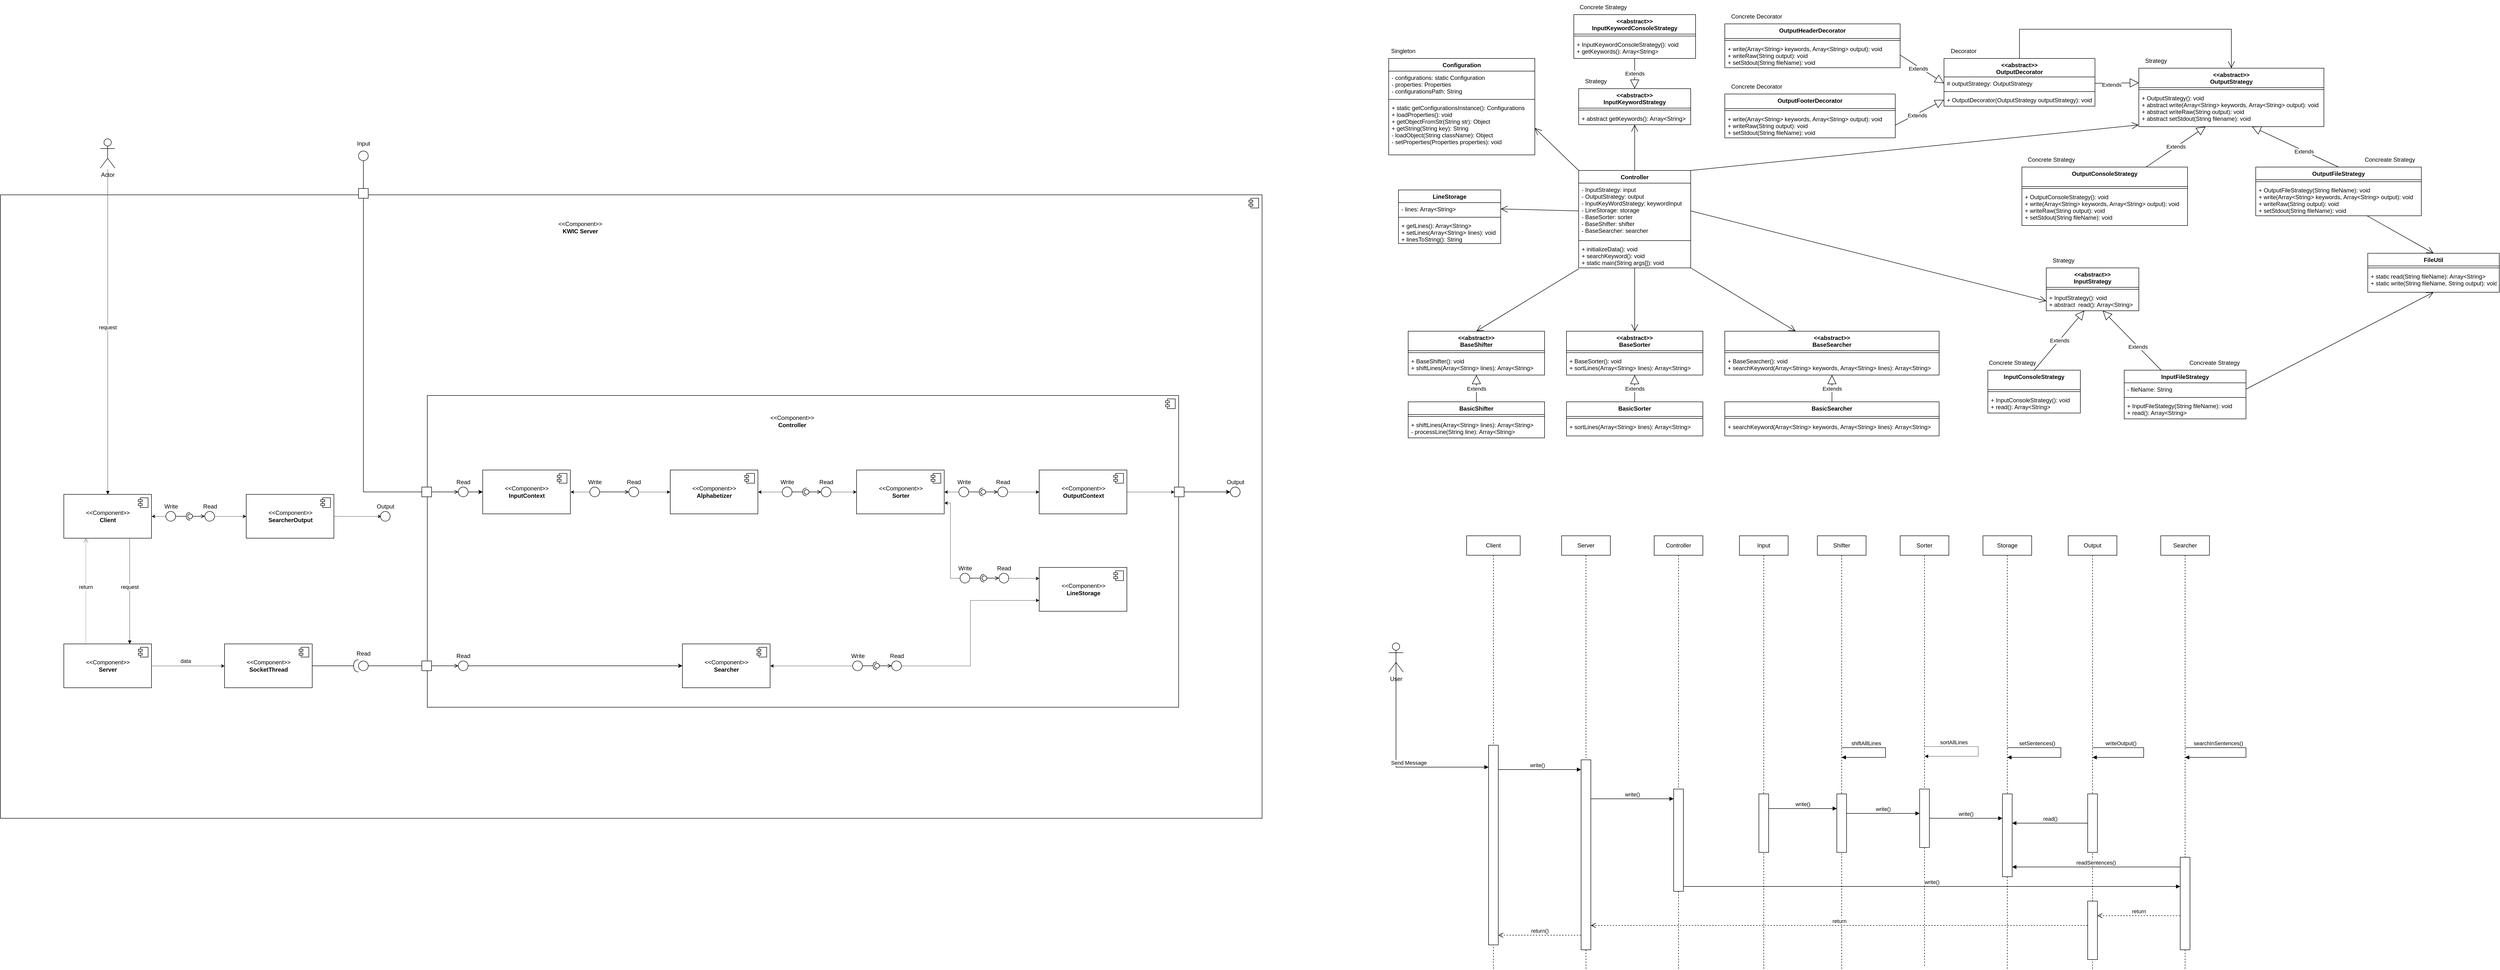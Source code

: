 <mxfile version="20.8.23" type="github">
  <diagram name="Page-1" id="M1N77A8SEbwR25gpDlti">
    <mxGraphModel dx="5312" dy="2139" grid="1" gridSize="10" guides="1" tooltips="1" connect="1" arrows="1" fold="1" page="1" pageScale="1" pageWidth="850" pageHeight="1100" math="0" shadow="0">
      <root>
        <mxCell id="0" />
        <mxCell id="1" parent="0" />
        <mxCell id="Gpwyclo6pSOTD7JVawwi-1" value="Controller" style="swimlane;fontStyle=1;align=center;verticalAlign=top;childLayout=stackLayout;horizontal=1;startSize=26;horizontalStack=0;resizeParent=1;resizeParentMax=0;resizeLast=0;collapsible=1;marginBottom=0;" parent="1" vertex="1">
          <mxGeometry x="430" y="320" width="230" height="200" as="geometry" />
        </mxCell>
        <mxCell id="Gpwyclo6pSOTD7JVawwi-2" value="- InputStrategy: input&#xa;- OutputStrategy: output&#xa;- InputKeyWordStrategy: keywordInput&#xa;- LineStorage: storage&#xa;- BaseSorter: sorter&#xa;- BaseShifter: shifter&#xa;- BaseSearcher: searcher&#xa;" style="text;strokeColor=none;fillColor=none;align=left;verticalAlign=top;spacingLeft=4;spacingRight=4;overflow=hidden;rotatable=0;points=[[0,0.5],[1,0.5]];portConstraint=eastwest;" parent="Gpwyclo6pSOTD7JVawwi-1" vertex="1">
          <mxGeometry y="26" width="230" height="114" as="geometry" />
        </mxCell>
        <mxCell id="Gpwyclo6pSOTD7JVawwi-3" value="" style="line;strokeWidth=1;fillColor=none;align=left;verticalAlign=middle;spacingTop=-1;spacingLeft=3;spacingRight=3;rotatable=0;labelPosition=right;points=[];portConstraint=eastwest;strokeColor=inherit;" parent="Gpwyclo6pSOTD7JVawwi-1" vertex="1">
          <mxGeometry y="140" width="230" height="8" as="geometry" />
        </mxCell>
        <mxCell id="Gpwyclo6pSOTD7JVawwi-4" value="+ initializeData(): void&#xa;+ searchKeyword(): void&#xa;+ static main(String args[]): void" style="text;strokeColor=none;fillColor=none;align=left;verticalAlign=top;spacingLeft=4;spacingRight=4;overflow=hidden;rotatable=0;points=[[0,0.5],[1,0.5]];portConstraint=eastwest;" parent="Gpwyclo6pSOTD7JVawwi-1" vertex="1">
          <mxGeometry y="148" width="230" height="52" as="geometry" />
        </mxCell>
        <mxCell id="Gpwyclo6pSOTD7JVawwi-9" value="&lt;&lt;abstract&gt;&gt;&#xa;BaseShifter" style="swimlane;fontStyle=1;align=center;verticalAlign=top;childLayout=stackLayout;horizontal=1;startSize=40;horizontalStack=0;resizeParent=1;resizeParentMax=0;resizeLast=0;collapsible=1;marginBottom=0;" parent="1" vertex="1">
          <mxGeometry x="80" y="650" width="280" height="90" as="geometry" />
        </mxCell>
        <mxCell id="Gpwyclo6pSOTD7JVawwi-11" value="" style="line;strokeWidth=1;fillColor=none;align=left;verticalAlign=middle;spacingTop=-1;spacingLeft=3;spacingRight=3;rotatable=0;labelPosition=right;points=[];portConstraint=eastwest;strokeColor=inherit;" parent="Gpwyclo6pSOTD7JVawwi-9" vertex="1">
          <mxGeometry y="40" width="280" height="8" as="geometry" />
        </mxCell>
        <mxCell id="Gpwyclo6pSOTD7JVawwi-12" value="+ BaseShifter(): void&#xa;+ shiftLines(Array&lt;String&gt; lines): Array&lt;String&gt;&#xa;" style="text;strokeColor=none;fillColor=none;align=left;verticalAlign=top;spacingLeft=4;spacingRight=4;overflow=hidden;rotatable=0;points=[[0,0.5],[1,0.5]];portConstraint=eastwest;" parent="Gpwyclo6pSOTD7JVawwi-9" vertex="1">
          <mxGeometry y="48" width="280" height="42" as="geometry" />
        </mxCell>
        <mxCell id="Gpwyclo6pSOTD7JVawwi-13" value="BasicShifter" style="swimlane;fontStyle=1;align=center;verticalAlign=top;childLayout=stackLayout;horizontal=1;startSize=26;horizontalStack=0;resizeParent=1;resizeParentMax=0;resizeLast=0;collapsible=1;marginBottom=0;" parent="1" vertex="1">
          <mxGeometry x="80" y="795" width="280" height="74" as="geometry" />
        </mxCell>
        <mxCell id="Gpwyclo6pSOTD7JVawwi-15" value="" style="line;strokeWidth=1;fillColor=none;align=left;verticalAlign=middle;spacingTop=-1;spacingLeft=3;spacingRight=3;rotatable=0;labelPosition=right;points=[];portConstraint=eastwest;strokeColor=inherit;" parent="Gpwyclo6pSOTD7JVawwi-13" vertex="1">
          <mxGeometry y="26" width="280" height="8" as="geometry" />
        </mxCell>
        <mxCell id="Gpwyclo6pSOTD7JVawwi-16" value="+ shiftLines(Array&lt;String&gt; lines): Array&lt;String&gt;&#xa;- processLine(String line): Array&lt;String&gt;&#xa;" style="text;strokeColor=none;fillColor=none;align=left;verticalAlign=top;spacingLeft=4;spacingRight=4;overflow=hidden;rotatable=0;points=[[0,0.5],[1,0.5]];portConstraint=eastwest;" parent="Gpwyclo6pSOTD7JVawwi-13" vertex="1">
          <mxGeometry y="34" width="280" height="40" as="geometry" />
        </mxCell>
        <mxCell id="VLI7Did6MFZ0le4wz7cy-1" value="&lt;&lt;abstract&gt;&gt;&#xa;BaseSorter" style="swimlane;fontStyle=1;align=center;verticalAlign=top;childLayout=stackLayout;horizontal=1;startSize=40;horizontalStack=0;resizeParent=1;resizeParentMax=0;resizeLast=0;collapsible=1;marginBottom=0;" parent="1" vertex="1">
          <mxGeometry x="405" y="650" width="280" height="90" as="geometry" />
        </mxCell>
        <mxCell id="VLI7Did6MFZ0le4wz7cy-2" value="" style="line;strokeWidth=1;fillColor=none;align=left;verticalAlign=middle;spacingTop=-1;spacingLeft=3;spacingRight=3;rotatable=0;labelPosition=right;points=[];portConstraint=eastwest;strokeColor=inherit;" parent="VLI7Did6MFZ0le4wz7cy-1" vertex="1">
          <mxGeometry y="40" width="280" height="8" as="geometry" />
        </mxCell>
        <mxCell id="VLI7Did6MFZ0le4wz7cy-3" value="+ BaseSorter(): void&#xa;+ sortLines(Array&lt;String&gt; lines): Array&lt;String&gt;&#xa;" style="text;strokeColor=none;fillColor=none;align=left;verticalAlign=top;spacingLeft=4;spacingRight=4;overflow=hidden;rotatable=0;points=[[0,0.5],[1,0.5]];portConstraint=eastwest;" parent="VLI7Did6MFZ0le4wz7cy-1" vertex="1">
          <mxGeometry y="48" width="280" height="42" as="geometry" />
        </mxCell>
        <mxCell id="VLI7Did6MFZ0le4wz7cy-4" value="BasicSorter" style="swimlane;fontStyle=1;align=center;verticalAlign=top;childLayout=stackLayout;horizontal=1;startSize=30;horizontalStack=0;resizeParent=1;resizeParentMax=0;resizeLast=0;collapsible=1;marginBottom=0;" parent="1" vertex="1">
          <mxGeometry x="405" y="795" width="280" height="70" as="geometry" />
        </mxCell>
        <mxCell id="VLI7Did6MFZ0le4wz7cy-5" value="" style="line;strokeWidth=1;fillColor=none;align=left;verticalAlign=middle;spacingTop=-1;spacingLeft=3;spacingRight=3;rotatable=0;labelPosition=right;points=[];portConstraint=eastwest;strokeColor=inherit;" parent="VLI7Did6MFZ0le4wz7cy-4" vertex="1">
          <mxGeometry y="30" width="280" height="8" as="geometry" />
        </mxCell>
        <mxCell id="VLI7Did6MFZ0le4wz7cy-6" value="+ sortLines(Array&lt;String&gt; lines): Array&lt;String&gt;&#xa;" style="text;strokeColor=none;fillColor=none;align=left;verticalAlign=top;spacingLeft=4;spacingRight=4;overflow=hidden;rotatable=0;points=[[0,0.5],[1,0.5]];portConstraint=eastwest;" parent="VLI7Did6MFZ0le4wz7cy-4" vertex="1">
          <mxGeometry y="38" width="280" height="32" as="geometry" />
        </mxCell>
        <mxCell id="VLI7Did6MFZ0le4wz7cy-7" value="&lt;&lt;abstract&gt;&gt;&#xa;BaseSearcher" style="swimlane;fontStyle=1;align=center;verticalAlign=top;childLayout=stackLayout;horizontal=1;startSize=40;horizontalStack=0;resizeParent=1;resizeParentMax=0;resizeLast=0;collapsible=1;marginBottom=0;" parent="1" vertex="1">
          <mxGeometry x="730" y="650" width="440" height="90" as="geometry" />
        </mxCell>
        <mxCell id="VLI7Did6MFZ0le4wz7cy-8" value="" style="line;strokeWidth=1;fillColor=none;align=left;verticalAlign=middle;spacingTop=-1;spacingLeft=3;spacingRight=3;rotatable=0;labelPosition=right;points=[];portConstraint=eastwest;strokeColor=inherit;" parent="VLI7Did6MFZ0le4wz7cy-7" vertex="1">
          <mxGeometry y="40" width="440" height="8" as="geometry" />
        </mxCell>
        <mxCell id="VLI7Did6MFZ0le4wz7cy-9" value="+ BaseSearcher(): void&#xa;+ searchKeyword(Array&lt;String&gt; keywords, Array&lt;String&gt; lines): Array&lt;String&gt;&#xa;" style="text;strokeColor=none;fillColor=none;align=left;verticalAlign=top;spacingLeft=4;spacingRight=4;overflow=hidden;rotatable=0;points=[[0,0.5],[1,0.5]];portConstraint=eastwest;" parent="VLI7Did6MFZ0le4wz7cy-7" vertex="1">
          <mxGeometry y="48" width="440" height="42" as="geometry" />
        </mxCell>
        <mxCell id="VLI7Did6MFZ0le4wz7cy-10" value="BasicSearcher" style="swimlane;fontStyle=1;align=center;verticalAlign=top;childLayout=stackLayout;horizontal=1;startSize=30;horizontalStack=0;resizeParent=1;resizeParentMax=0;resizeLast=0;collapsible=1;marginBottom=0;" parent="1" vertex="1">
          <mxGeometry x="730" y="795" width="440" height="70" as="geometry" />
        </mxCell>
        <mxCell id="VLI7Did6MFZ0le4wz7cy-11" value="" style="line;strokeWidth=1;fillColor=none;align=left;verticalAlign=middle;spacingTop=-1;spacingLeft=3;spacingRight=3;rotatable=0;labelPosition=right;points=[];portConstraint=eastwest;strokeColor=inherit;" parent="VLI7Did6MFZ0le4wz7cy-10" vertex="1">
          <mxGeometry y="30" width="440" height="8" as="geometry" />
        </mxCell>
        <mxCell id="VLI7Did6MFZ0le4wz7cy-12" value="+ searchKeyword(Array&lt;String&gt; keywords, Array&lt;String&gt; lines): Array&lt;String&gt;&#xa;" style="text;strokeColor=none;fillColor=none;align=left;verticalAlign=top;spacingLeft=4;spacingRight=4;overflow=hidden;rotatable=0;points=[[0,0.5],[1,0.5]];portConstraint=eastwest;" parent="VLI7Did6MFZ0le4wz7cy-10" vertex="1">
          <mxGeometry y="38" width="440" height="32" as="geometry" />
        </mxCell>
        <mxCell id="VLI7Did6MFZ0le4wz7cy-13" value="" style="endArrow=open;endFill=1;endSize=12;html=1;rounded=0;exitX=0;exitY=1.038;exitDx=0;exitDy=0;entryX=0.5;entryY=0;entryDx=0;entryDy=0;exitPerimeter=0;" parent="1" source="Gpwyclo6pSOTD7JVawwi-4" target="Gpwyclo6pSOTD7JVawwi-9" edge="1">
          <mxGeometry width="160" relative="1" as="geometry">
            <mxPoint x="610" y="470" as="sourcePoint" />
            <mxPoint x="770" y="470" as="targetPoint" />
          </mxGeometry>
        </mxCell>
        <mxCell id="VLI7Did6MFZ0le4wz7cy-14" value="" style="endArrow=open;endFill=1;endSize=12;html=1;rounded=0;exitX=0.5;exitY=1;exitDx=0;exitDy=0;" parent="1" source="Gpwyclo6pSOTD7JVawwi-1" target="VLI7Did6MFZ0le4wz7cy-1" edge="1">
          <mxGeometry width="160" relative="1" as="geometry">
            <mxPoint x="440" y="416.988" as="sourcePoint" />
            <mxPoint x="200" y="515" as="targetPoint" />
          </mxGeometry>
        </mxCell>
        <mxCell id="VLI7Did6MFZ0le4wz7cy-15" value="" style="endArrow=open;endFill=1;endSize=12;html=1;rounded=0;exitX=1;exitY=1;exitDx=0;exitDy=0;" parent="1" source="Gpwyclo6pSOTD7JVawwi-1" target="VLI7Did6MFZ0le4wz7cy-7" edge="1">
          <mxGeometry width="160" relative="1" as="geometry">
            <mxPoint x="450" y="426.988" as="sourcePoint" />
            <mxPoint x="210" y="525" as="targetPoint" />
          </mxGeometry>
        </mxCell>
        <mxCell id="VLI7Did6MFZ0le4wz7cy-16" value="&lt;&lt;abstract&gt;&gt;&#xa;InputStrategy" style="swimlane;fontStyle=1;align=center;verticalAlign=top;childLayout=stackLayout;horizontal=1;startSize=40;horizontalStack=0;resizeParent=1;resizeParentMax=0;resizeLast=0;collapsible=1;marginBottom=0;" parent="1" vertex="1">
          <mxGeometry x="1390" y="520" width="190" height="88" as="geometry" />
        </mxCell>
        <mxCell id="VLI7Did6MFZ0le4wz7cy-18" value="" style="line;strokeWidth=1;fillColor=none;align=left;verticalAlign=middle;spacingTop=-1;spacingLeft=3;spacingRight=3;rotatable=0;labelPosition=right;points=[];portConstraint=eastwest;strokeColor=inherit;" parent="VLI7Did6MFZ0le4wz7cy-16" vertex="1">
          <mxGeometry y="40" width="190" height="8" as="geometry" />
        </mxCell>
        <mxCell id="VLI7Did6MFZ0le4wz7cy-19" value="+ InputStrategy(): void&#xa;+ abstract  read(): Array&lt;String&gt;&#xa;" style="text;strokeColor=none;fillColor=none;align=left;verticalAlign=top;spacingLeft=4;spacingRight=4;overflow=hidden;rotatable=0;points=[[0,0.5],[1,0.5]];portConstraint=eastwest;" parent="VLI7Did6MFZ0le4wz7cy-16" vertex="1">
          <mxGeometry y="48" width="190" height="40" as="geometry" />
        </mxCell>
        <mxCell id="VLI7Did6MFZ0le4wz7cy-20" value="Strategy" style="text;html=1;align=center;verticalAlign=middle;resizable=0;points=[];autosize=1;strokeColor=none;fillColor=none;" parent="1" vertex="1">
          <mxGeometry x="1390" y="490" width="70" height="30" as="geometry" />
        </mxCell>
        <mxCell id="VLI7Did6MFZ0le4wz7cy-25" value="InputFileStrategy" style="swimlane;fontStyle=1;align=center;verticalAlign=top;childLayout=stackLayout;horizontal=1;startSize=26;horizontalStack=0;resizeParent=1;resizeParentMax=0;resizeLast=0;collapsible=1;marginBottom=0;" parent="1" vertex="1">
          <mxGeometry x="1550" y="730" width="250" height="100" as="geometry" />
        </mxCell>
        <mxCell id="VLI7Did6MFZ0le4wz7cy-26" value="- fileName: String" style="text;strokeColor=none;fillColor=none;align=left;verticalAlign=top;spacingLeft=4;spacingRight=4;overflow=hidden;rotatable=0;points=[[0,0.5],[1,0.5]];portConstraint=eastwest;" parent="VLI7Did6MFZ0le4wz7cy-25" vertex="1">
          <mxGeometry y="26" width="250" height="26" as="geometry" />
        </mxCell>
        <mxCell id="VLI7Did6MFZ0le4wz7cy-27" value="" style="line;strokeWidth=1;fillColor=none;align=left;verticalAlign=middle;spacingTop=-1;spacingLeft=3;spacingRight=3;rotatable=0;labelPosition=right;points=[];portConstraint=eastwest;strokeColor=inherit;" parent="VLI7Did6MFZ0le4wz7cy-25" vertex="1">
          <mxGeometry y="52" width="250" height="8" as="geometry" />
        </mxCell>
        <mxCell id="VLI7Did6MFZ0le4wz7cy-28" value="+ InputFileStategy(String fileName): void&#xa;+ read(): Array&lt;String&gt;" style="text;strokeColor=none;fillColor=none;align=left;verticalAlign=top;spacingLeft=4;spacingRight=4;overflow=hidden;rotatable=0;points=[[0,0.5],[1,0.5]];portConstraint=eastwest;" parent="VLI7Did6MFZ0le4wz7cy-25" vertex="1">
          <mxGeometry y="60" width="250" height="40" as="geometry" />
        </mxCell>
        <mxCell id="VLI7Did6MFZ0le4wz7cy-29" value="Concreate Strategy" style="text;html=1;align=center;verticalAlign=middle;resizable=0;points=[];autosize=1;strokeColor=none;fillColor=none;" parent="1" vertex="1">
          <mxGeometry x="1670" y="700" width="130" height="30" as="geometry" />
        </mxCell>
        <mxCell id="VLI7Did6MFZ0le4wz7cy-31" value="InputConsoleStrategy" style="swimlane;fontStyle=1;align=center;verticalAlign=top;childLayout=stackLayout;horizontal=1;startSize=40;horizontalStack=0;resizeParent=1;resizeParentMax=0;resizeLast=0;collapsible=1;marginBottom=0;" parent="1" vertex="1">
          <mxGeometry x="1270" y="730" width="190" height="88" as="geometry" />
        </mxCell>
        <mxCell id="VLI7Did6MFZ0le4wz7cy-32" value="" style="line;strokeWidth=1;fillColor=none;align=left;verticalAlign=middle;spacingTop=-1;spacingLeft=3;spacingRight=3;rotatable=0;labelPosition=right;points=[];portConstraint=eastwest;strokeColor=inherit;" parent="VLI7Did6MFZ0le4wz7cy-31" vertex="1">
          <mxGeometry y="40" width="190" height="8" as="geometry" />
        </mxCell>
        <mxCell id="VLI7Did6MFZ0le4wz7cy-33" value="+ InputConsoleStrategy(): void&#xa;+ read(): Array&lt;String&gt;&#xa;" style="text;strokeColor=none;fillColor=none;align=left;verticalAlign=top;spacingLeft=4;spacingRight=4;overflow=hidden;rotatable=0;points=[[0,0.5],[1,0.5]];portConstraint=eastwest;" parent="VLI7Did6MFZ0le4wz7cy-31" vertex="1">
          <mxGeometry y="48" width="190" height="40" as="geometry" />
        </mxCell>
        <mxCell id="VLI7Did6MFZ0le4wz7cy-34" value="Concrete Strategy" style="text;html=1;align=center;verticalAlign=middle;resizable=0;points=[];autosize=1;strokeColor=none;fillColor=none;" parent="1" vertex="1">
          <mxGeometry x="1260" y="700" width="120" height="30" as="geometry" />
        </mxCell>
        <mxCell id="VLI7Did6MFZ0le4wz7cy-35" value="Extends" style="endArrow=block;endSize=16;endFill=0;html=1;rounded=0;exitX=0.5;exitY=0;exitDx=0;exitDy=0;" parent="1" source="VLI7Did6MFZ0le4wz7cy-31" target="VLI7Did6MFZ0le4wz7cy-19" edge="1">
          <mxGeometry width="160" relative="1" as="geometry">
            <mxPoint x="1080" y="626" as="sourcePoint" />
            <mxPoint x="1240" y="626" as="targetPoint" />
          </mxGeometry>
        </mxCell>
        <mxCell id="VLI7Did6MFZ0le4wz7cy-36" value="Extends" style="endArrow=block;endSize=16;endFill=0;html=1;rounded=0;entryX=0.611;entryY=1;entryDx=0;entryDy=0;entryPerimeter=0;" parent="1" source="VLI7Did6MFZ0le4wz7cy-25" target="VLI7Did6MFZ0le4wz7cy-19" edge="1">
          <mxGeometry x="-0.206" y="1" width="160" relative="1" as="geometry">
            <mxPoint x="1402.5" y="602" as="sourcePoint" />
            <mxPoint x="1490" y="526" as="targetPoint" />
            <mxPoint as="offset" />
          </mxGeometry>
        </mxCell>
        <mxCell id="VLI7Did6MFZ0le4wz7cy-37" value="&lt;&lt;abstract&gt;&gt;&#xa;OutputStrategy&#xa;" style="swimlane;fontStyle=1;align=center;verticalAlign=top;childLayout=stackLayout;horizontal=1;startSize=40;horizontalStack=0;resizeParent=1;resizeParentMax=0;resizeLast=0;collapsible=1;marginBottom=0;" parent="1" vertex="1">
          <mxGeometry x="1580" y="110" width="380" height="120" as="geometry" />
        </mxCell>
        <mxCell id="VLI7Did6MFZ0le4wz7cy-38" value="" style="line;strokeWidth=1;fillColor=none;align=left;verticalAlign=middle;spacingTop=-1;spacingLeft=3;spacingRight=3;rotatable=0;labelPosition=right;points=[];portConstraint=eastwest;strokeColor=inherit;" parent="VLI7Did6MFZ0le4wz7cy-37" vertex="1">
          <mxGeometry y="40" width="380" height="8" as="geometry" />
        </mxCell>
        <mxCell id="VLI7Did6MFZ0le4wz7cy-39" value="+ OutputStrategy(): void&#xa;+ abstract write(Array&lt;String&gt; keywords, Array&lt;String&gt; output): void&#xa;+ abstract writeRaw(String output): void&#xa;+ abstract setStdout(String filename): void" style="text;strokeColor=none;fillColor=none;align=left;verticalAlign=top;spacingLeft=4;spacingRight=4;overflow=hidden;rotatable=0;points=[[0,0.5],[1,0.5]];portConstraint=eastwest;" parent="VLI7Did6MFZ0le4wz7cy-37" vertex="1">
          <mxGeometry y="48" width="380" height="72" as="geometry" />
        </mxCell>
        <mxCell id="VLI7Did6MFZ0le4wz7cy-40" value="Strategy" style="text;html=1;align=center;verticalAlign=middle;resizable=0;points=[];autosize=1;strokeColor=none;fillColor=none;" parent="1" vertex="1">
          <mxGeometry x="1580" y="80" width="70" height="30" as="geometry" />
        </mxCell>
        <mxCell id="VLI7Did6MFZ0le4wz7cy-41" value="OutputFileStrategy" style="swimlane;fontStyle=1;align=center;verticalAlign=top;childLayout=stackLayout;horizontal=1;startSize=26;horizontalStack=0;resizeParent=1;resizeParentMax=0;resizeLast=0;collapsible=1;marginBottom=0;" parent="1" vertex="1">
          <mxGeometry x="1820" y="313" width="340" height="100" as="geometry" />
        </mxCell>
        <mxCell id="VLI7Did6MFZ0le4wz7cy-43" value="" style="line;strokeWidth=1;fillColor=none;align=left;verticalAlign=middle;spacingTop=-1;spacingLeft=3;spacingRight=3;rotatable=0;labelPosition=right;points=[];portConstraint=eastwest;strokeColor=inherit;" parent="VLI7Did6MFZ0le4wz7cy-41" vertex="1">
          <mxGeometry y="26" width="340" height="8" as="geometry" />
        </mxCell>
        <mxCell id="VLI7Did6MFZ0le4wz7cy-44" value="+ OutputFileStrategy(String fileName): void&#xa;+ write(Array&lt;String&gt; keywords, Array&lt;String&gt; output): void&#xa;+ writeRaw(String output): void&#xa;+ setStdout(String fileName): void" style="text;strokeColor=none;fillColor=none;align=left;verticalAlign=top;spacingLeft=4;spacingRight=4;overflow=hidden;rotatable=0;points=[[0,0.5],[1,0.5]];portConstraint=eastwest;" parent="VLI7Did6MFZ0le4wz7cy-41" vertex="1">
          <mxGeometry y="34" width="340" height="66" as="geometry" />
        </mxCell>
        <mxCell id="VLI7Did6MFZ0le4wz7cy-45" value="Concreate Strategy" style="text;html=1;align=center;verticalAlign=middle;resizable=0;points=[];autosize=1;strokeColor=none;fillColor=none;" parent="1" vertex="1">
          <mxGeometry x="2030" y="283" width="130" height="30" as="geometry" />
        </mxCell>
        <mxCell id="VLI7Did6MFZ0le4wz7cy-46" value="OutputConsoleStrategy" style="swimlane;fontStyle=1;align=center;verticalAlign=top;childLayout=stackLayout;horizontal=1;startSize=40;horizontalStack=0;resizeParent=1;resizeParentMax=0;resizeLast=0;collapsible=1;marginBottom=0;" parent="1" vertex="1">
          <mxGeometry x="1340" y="313" width="340" height="120" as="geometry" />
        </mxCell>
        <mxCell id="VLI7Did6MFZ0le4wz7cy-47" value="" style="line;strokeWidth=1;fillColor=none;align=left;verticalAlign=middle;spacingTop=-1;spacingLeft=3;spacingRight=3;rotatable=0;labelPosition=right;points=[];portConstraint=eastwest;strokeColor=inherit;" parent="VLI7Did6MFZ0le4wz7cy-46" vertex="1">
          <mxGeometry y="40" width="340" height="8" as="geometry" />
        </mxCell>
        <mxCell id="VLI7Did6MFZ0le4wz7cy-48" value="+ OutputConsoleStrategy(): void&#xa;+ write(Array&lt;String&gt; keywords, Array&lt;String&gt; output): void&#xa;+ writeRaw(String output): void&#xa;+ setStdout(String fileName): void&#xa;" style="text;strokeColor=none;fillColor=none;align=left;verticalAlign=top;spacingLeft=4;spacingRight=4;overflow=hidden;rotatable=0;points=[[0,0.5],[1,0.5]];portConstraint=eastwest;" parent="VLI7Did6MFZ0le4wz7cy-46" vertex="1">
          <mxGeometry y="48" width="340" height="72" as="geometry" />
        </mxCell>
        <mxCell id="VLI7Did6MFZ0le4wz7cy-49" value="Concrete Strategy" style="text;html=1;align=center;verticalAlign=middle;resizable=0;points=[];autosize=1;strokeColor=none;fillColor=none;" parent="1" vertex="1">
          <mxGeometry x="1340" y="283" width="120" height="30" as="geometry" />
        </mxCell>
        <mxCell id="VLI7Did6MFZ0le4wz7cy-50" value="Extends" style="endArrow=block;endSize=16;endFill=0;html=1;rounded=0;exitX=0.75;exitY=0;exitDx=0;exitDy=0;" parent="1" source="VLI7Did6MFZ0le4wz7cy-46" target="VLI7Did6MFZ0le4wz7cy-39" edge="1">
          <mxGeometry width="160" relative="1" as="geometry">
            <mxPoint x="1090" y="300" as="sourcePoint" />
            <mxPoint x="1250" y="300" as="targetPoint" />
          </mxGeometry>
        </mxCell>
        <mxCell id="VLI7Did6MFZ0le4wz7cy-51" value="Extends" style="endArrow=block;endSize=16;endFill=0;html=1;rounded=0;entryX=0.611;entryY=1;entryDx=0;entryDy=0;entryPerimeter=0;exitX=0.5;exitY=0;exitDx=0;exitDy=0;" parent="1" source="VLI7Did6MFZ0le4wz7cy-41" target="VLI7Did6MFZ0le4wz7cy-39" edge="1">
          <mxGeometry x="-0.206" y="1" width="160" relative="1" as="geometry">
            <mxPoint x="1412.5" y="276" as="sourcePoint" />
            <mxPoint x="1500" y="200" as="targetPoint" />
            <mxPoint as="offset" />
          </mxGeometry>
        </mxCell>
        <mxCell id="VLI7Did6MFZ0le4wz7cy-52" value="FileUtil" style="swimlane;fontStyle=1;align=center;verticalAlign=top;childLayout=stackLayout;horizontal=1;startSize=26;horizontalStack=0;resizeParent=1;resizeParentMax=0;resizeLast=0;collapsible=1;marginBottom=0;" parent="1" vertex="1">
          <mxGeometry x="2050" y="490" width="270" height="80" as="geometry" />
        </mxCell>
        <mxCell id="VLI7Did6MFZ0le4wz7cy-54" value="" style="line;strokeWidth=1;fillColor=none;align=left;verticalAlign=middle;spacingTop=-1;spacingLeft=3;spacingRight=3;rotatable=0;labelPosition=right;points=[];portConstraint=eastwest;strokeColor=inherit;" parent="VLI7Did6MFZ0le4wz7cy-52" vertex="1">
          <mxGeometry y="26" width="270" height="8" as="geometry" />
        </mxCell>
        <mxCell id="VLI7Did6MFZ0le4wz7cy-55" value="+ static read(String fileName): Array&lt;String&gt;&#xa;+ static write(String fileName, String output): void&#xa;" style="text;strokeColor=none;fillColor=none;align=left;verticalAlign=top;spacingLeft=4;spacingRight=4;overflow=hidden;rotatable=0;points=[[0,0.5],[1,0.5]];portConstraint=eastwest;" parent="VLI7Did6MFZ0le4wz7cy-52" vertex="1">
          <mxGeometry y="34" width="270" height="46" as="geometry" />
        </mxCell>
        <mxCell id="VLI7Did6MFZ0le4wz7cy-56" value="" style="endArrow=open;endFill=1;endSize=12;html=1;rounded=0;exitX=1;exitY=0.5;exitDx=0;exitDy=0;entryX=0.5;entryY=1;entryDx=0;entryDy=0;" parent="1" source="VLI7Did6MFZ0le4wz7cy-26" target="VLI7Did6MFZ0le4wz7cy-52" edge="1">
          <mxGeometry width="160" relative="1" as="geometry">
            <mxPoint x="1370" y="440" as="sourcePoint" />
            <mxPoint x="1530" y="440" as="targetPoint" />
          </mxGeometry>
        </mxCell>
        <mxCell id="VLI7Did6MFZ0le4wz7cy-57" value="" style="endArrow=open;endFill=1;endSize=12;html=1;rounded=0;entryX=0.5;entryY=0;entryDx=0;entryDy=0;" parent="1" source="VLI7Did6MFZ0le4wz7cy-44" target="VLI7Did6MFZ0le4wz7cy-52" edge="1">
          <mxGeometry width="160" relative="1" as="geometry">
            <mxPoint x="1910" y="400" as="sourcePoint" />
            <mxPoint x="1891.828" y="530" as="targetPoint" />
          </mxGeometry>
        </mxCell>
        <mxCell id="VLI7Did6MFZ0le4wz7cy-58" value="LineStorage" style="swimlane;fontStyle=1;align=center;verticalAlign=top;childLayout=stackLayout;horizontal=1;startSize=26;horizontalStack=0;resizeParent=1;resizeParentMax=0;resizeLast=0;collapsible=1;marginBottom=0;" parent="1" vertex="1">
          <mxGeometry x="60" y="360" width="210" height="110" as="geometry" />
        </mxCell>
        <mxCell id="VLI7Did6MFZ0le4wz7cy-59" value="- lines: Array&lt;String&gt;" style="text;strokeColor=none;fillColor=none;align=left;verticalAlign=top;spacingLeft=4;spacingRight=4;overflow=hidden;rotatable=0;points=[[0,0.5],[1,0.5]];portConstraint=eastwest;" parent="VLI7Did6MFZ0le4wz7cy-58" vertex="1">
          <mxGeometry y="26" width="210" height="26" as="geometry" />
        </mxCell>
        <mxCell id="VLI7Did6MFZ0le4wz7cy-60" value="" style="line;strokeWidth=1;fillColor=none;align=left;verticalAlign=middle;spacingTop=-1;spacingLeft=3;spacingRight=3;rotatable=0;labelPosition=right;points=[];portConstraint=eastwest;strokeColor=inherit;" parent="VLI7Did6MFZ0le4wz7cy-58" vertex="1">
          <mxGeometry y="52" width="210" height="8" as="geometry" />
        </mxCell>
        <mxCell id="VLI7Did6MFZ0le4wz7cy-61" value="+ getLines(): Array&lt;String&gt;&#xa;+ setLines(Array&lt;String&gt; lines): void&#xa;+ linesToString(): String&#xa;" style="text;strokeColor=none;fillColor=none;align=left;verticalAlign=top;spacingLeft=4;spacingRight=4;overflow=hidden;rotatable=0;points=[[0,0.5],[1,0.5]];portConstraint=eastwest;" parent="VLI7Did6MFZ0le4wz7cy-58" vertex="1">
          <mxGeometry y="60" width="210" height="50" as="geometry" />
        </mxCell>
        <mxCell id="VLI7Did6MFZ0le4wz7cy-62" value="Configuration" style="swimlane;fontStyle=1;align=center;verticalAlign=top;childLayout=stackLayout;horizontal=1;startSize=26;horizontalStack=0;resizeParent=1;resizeParentMax=0;resizeLast=0;collapsible=1;marginBottom=0;" parent="1" vertex="1">
          <mxGeometry x="40" y="90" width="300" height="198" as="geometry" />
        </mxCell>
        <mxCell id="VLI7Did6MFZ0le4wz7cy-63" value="- configurations: static Configuration&#xa;- properties: Properties&#xa;- configurationsPath: String" style="text;strokeColor=none;fillColor=none;align=left;verticalAlign=top;spacingLeft=4;spacingRight=4;overflow=hidden;rotatable=0;points=[[0,0.5],[1,0.5]];portConstraint=eastwest;" parent="VLI7Did6MFZ0le4wz7cy-62" vertex="1">
          <mxGeometry y="26" width="300" height="54" as="geometry" />
        </mxCell>
        <mxCell id="VLI7Did6MFZ0le4wz7cy-64" value="" style="line;strokeWidth=1;fillColor=none;align=left;verticalAlign=middle;spacingTop=-1;spacingLeft=3;spacingRight=3;rotatable=0;labelPosition=right;points=[];portConstraint=eastwest;strokeColor=inherit;" parent="VLI7Did6MFZ0le4wz7cy-62" vertex="1">
          <mxGeometry y="80" width="300" height="8" as="geometry" />
        </mxCell>
        <mxCell id="VLI7Did6MFZ0le4wz7cy-65" value="+ static getConfigurationsInstance(): Configurations&#xa;+ loadProperties(): void&#xa;+ getObjectFromStr(String str): Object&#xa;+ getString(String key): String&#xa;- loadObject(String className): Object&#xa;- setProperties(Properties properties): void" style="text;strokeColor=none;fillColor=none;align=left;verticalAlign=top;spacingLeft=4;spacingRight=4;overflow=hidden;rotatable=0;points=[[0,0.5],[1,0.5]];portConstraint=eastwest;" parent="VLI7Did6MFZ0le4wz7cy-62" vertex="1">
          <mxGeometry y="88" width="300" height="110" as="geometry" />
        </mxCell>
        <mxCell id="VLI7Did6MFZ0le4wz7cy-66" value="" style="endArrow=open;endFill=1;endSize=12;html=1;rounded=0;exitX=0;exitY=0.5;exitDx=0;exitDy=0;entryX=1;entryY=0.5;entryDx=0;entryDy=0;" parent="1" source="Gpwyclo6pSOTD7JVawwi-2" target="VLI7Did6MFZ0le4wz7cy-59" edge="1">
          <mxGeometry width="160" relative="1" as="geometry">
            <mxPoint x="570" y="440" as="sourcePoint" />
            <mxPoint x="730" y="440" as="targetPoint" />
          </mxGeometry>
        </mxCell>
        <mxCell id="VLI7Did6MFZ0le4wz7cy-67" value="" style="endArrow=open;endFill=1;endSize=12;html=1;rounded=0;exitX=0;exitY=0;exitDx=0;exitDy=0;entryX=1;entryY=0.5;entryDx=0;entryDy=0;" parent="1" source="Gpwyclo6pSOTD7JVawwi-1" target="VLI7Did6MFZ0le4wz7cy-65" edge="1">
          <mxGeometry width="160" relative="1" as="geometry">
            <mxPoint x="570" y="440" as="sourcePoint" />
            <mxPoint x="730" y="440" as="targetPoint" />
          </mxGeometry>
        </mxCell>
        <mxCell id="VLI7Did6MFZ0le4wz7cy-68" value="&lt;&lt;abstract&gt;&gt;&#xa;OutputDecorator&#xa;" style="swimlane;fontStyle=1;align=center;verticalAlign=top;childLayout=stackLayout;horizontal=1;startSize=38;horizontalStack=0;resizeParent=1;resizeParentMax=0;resizeLast=0;collapsible=1;marginBottom=0;" parent="1" vertex="1">
          <mxGeometry x="1180" y="90" width="310" height="98" as="geometry" />
        </mxCell>
        <mxCell id="VLI7Did6MFZ0le4wz7cy-69" value="# outputStrategy: OutputStrategy" style="text;strokeColor=none;fillColor=none;align=left;verticalAlign=top;spacingLeft=4;spacingRight=4;overflow=hidden;rotatable=0;points=[[0,0.5],[1,0.5]];portConstraint=eastwest;" parent="VLI7Did6MFZ0le4wz7cy-68" vertex="1">
          <mxGeometry y="38" width="310" height="26" as="geometry" />
        </mxCell>
        <mxCell id="VLI7Did6MFZ0le4wz7cy-70" value="" style="line;strokeWidth=1;fillColor=none;align=left;verticalAlign=middle;spacingTop=-1;spacingLeft=3;spacingRight=3;rotatable=0;labelPosition=right;points=[];portConstraint=eastwest;strokeColor=inherit;" parent="VLI7Did6MFZ0le4wz7cy-68" vertex="1">
          <mxGeometry y="64" width="310" height="8" as="geometry" />
        </mxCell>
        <mxCell id="VLI7Did6MFZ0le4wz7cy-71" value="+ OutputDecorator(OutputStrategy outputStrategy): void" style="text;strokeColor=none;fillColor=none;align=left;verticalAlign=top;spacingLeft=4;spacingRight=4;overflow=hidden;rotatable=0;points=[[0,0.5],[1,0.5]];portConstraint=eastwest;" parent="VLI7Did6MFZ0le4wz7cy-68" vertex="1">
          <mxGeometry y="72" width="310" height="26" as="geometry" />
        </mxCell>
        <mxCell id="VLI7Did6MFZ0le4wz7cy-72" value="" style="endArrow=open;endFill=1;endSize=12;html=1;rounded=0;exitX=1;exitY=0.5;exitDx=0;exitDy=0;entryX=0;entryY=0.5;entryDx=0;entryDy=0;" parent="1" source="Gpwyclo6pSOTD7JVawwi-2" target="VLI7Did6MFZ0le4wz7cy-19" edge="1">
          <mxGeometry width="160" relative="1" as="geometry">
            <mxPoint x="950" y="320" as="sourcePoint" />
            <mxPoint x="1110" y="320" as="targetPoint" />
          </mxGeometry>
        </mxCell>
        <mxCell id="VLI7Did6MFZ0le4wz7cy-73" value="OutputHeaderDecorator&#xa;" style="swimlane;fontStyle=1;align=center;verticalAlign=top;childLayout=stackLayout;horizontal=1;startSize=30;horizontalStack=0;resizeParent=1;resizeParentMax=0;resizeLast=0;collapsible=1;marginBottom=0;" parent="1" vertex="1">
          <mxGeometry x="730" y="19" width="360" height="90" as="geometry" />
        </mxCell>
        <mxCell id="VLI7Did6MFZ0le4wz7cy-75" value="" style="line;strokeWidth=1;fillColor=none;align=left;verticalAlign=middle;spacingTop=-1;spacingLeft=3;spacingRight=3;rotatable=0;labelPosition=right;points=[];portConstraint=eastwest;strokeColor=inherit;" parent="VLI7Did6MFZ0le4wz7cy-73" vertex="1">
          <mxGeometry y="30" width="360" height="8" as="geometry" />
        </mxCell>
        <mxCell id="VLI7Did6MFZ0le4wz7cy-76" value="+ write(Array&lt;String&gt; keywords, Array&lt;String&gt; output): void&#xa;+ writeRaw(String output): void&#xa;+ setStdout(String fileName): void" style="text;strokeColor=none;fillColor=none;align=left;verticalAlign=top;spacingLeft=4;spacingRight=4;overflow=hidden;rotatable=0;points=[[0,0.5],[1,0.5]];portConstraint=eastwest;" parent="VLI7Did6MFZ0le4wz7cy-73" vertex="1">
          <mxGeometry y="38" width="360" height="52" as="geometry" />
        </mxCell>
        <mxCell id="VLI7Did6MFZ0le4wz7cy-77" value="OutputFooterDecorator&#xa;" style="swimlane;fontStyle=1;align=center;verticalAlign=top;childLayout=stackLayout;horizontal=1;startSize=30;horizontalStack=0;resizeParent=1;resizeParentMax=0;resizeLast=0;collapsible=1;marginBottom=0;" parent="1" vertex="1">
          <mxGeometry x="730" y="163" width="350" height="90" as="geometry" />
        </mxCell>
        <mxCell id="VLI7Did6MFZ0le4wz7cy-78" value="" style="line;strokeWidth=1;fillColor=none;align=left;verticalAlign=middle;spacingTop=-1;spacingLeft=3;spacingRight=3;rotatable=0;labelPosition=right;points=[];portConstraint=eastwest;strokeColor=inherit;" parent="VLI7Did6MFZ0le4wz7cy-77" vertex="1">
          <mxGeometry y="30" width="350" height="8" as="geometry" />
        </mxCell>
        <mxCell id="VLI7Did6MFZ0le4wz7cy-79" value="+ write(Array&lt;String&gt; keywords, Array&lt;String&gt; output): void&#xa;+ writeRaw(String output): void&#xa;+ setStdout(String fileName): void" style="text;strokeColor=none;fillColor=none;align=left;verticalAlign=top;spacingLeft=4;spacingRight=4;overflow=hidden;rotatable=0;points=[[0,0.5],[1,0.5]];portConstraint=eastwest;" parent="VLI7Did6MFZ0le4wz7cy-77" vertex="1">
          <mxGeometry y="38" width="350" height="52" as="geometry" />
        </mxCell>
        <mxCell id="VLI7Did6MFZ0le4wz7cy-80" value="Decorator" style="text;html=1;align=center;verticalAlign=middle;resizable=0;points=[];autosize=1;strokeColor=none;fillColor=none;" parent="1" vertex="1">
          <mxGeometry x="1180" y="60" width="80" height="30" as="geometry" />
        </mxCell>
        <mxCell id="VLI7Did6MFZ0le4wz7cy-81" value="Concrete Decorator" style="text;html=1;align=center;verticalAlign=middle;resizable=0;points=[];autosize=1;strokeColor=none;fillColor=none;" parent="1" vertex="1">
          <mxGeometry x="730" y="-11" width="130" height="30" as="geometry" />
        </mxCell>
        <mxCell id="VLI7Did6MFZ0le4wz7cy-82" value="Concrete Decorator" style="text;html=1;align=center;verticalAlign=middle;resizable=0;points=[];autosize=1;strokeColor=none;fillColor=none;" parent="1" vertex="1">
          <mxGeometry x="730" y="133" width="130" height="30" as="geometry" />
        </mxCell>
        <mxCell id="VLI7Did6MFZ0le4wz7cy-83" value="Extends" style="endArrow=block;endSize=16;endFill=0;html=1;rounded=0;exitX=1;exitY=0.5;exitDx=0;exitDy=0;entryX=0;entryY=0.5;entryDx=0;entryDy=0;" parent="1" source="VLI7Did6MFZ0le4wz7cy-79" target="VLI7Did6MFZ0le4wz7cy-71" edge="1">
          <mxGeometry x="-0.128" y="-3" width="160" relative="1" as="geometry">
            <mxPoint x="1090" y="293" as="sourcePoint" />
            <mxPoint x="1250" y="293" as="targetPoint" />
            <mxPoint as="offset" />
          </mxGeometry>
        </mxCell>
        <mxCell id="VLI7Did6MFZ0le4wz7cy-84" value="Extends" style="endArrow=block;endSize=16;endFill=0;html=1;rounded=0;exitX=1;exitY=0.5;exitDx=0;exitDy=0;entryX=0;entryY=0.5;entryDx=0;entryDy=0;" parent="1" source="VLI7Did6MFZ0le4wz7cy-76" target="VLI7Did6MFZ0le4wz7cy-69" edge="1">
          <mxGeometry x="-0.128" y="-3" width="160" relative="1" as="geometry">
            <mxPoint x="1100" y="189" as="sourcePoint" />
            <mxPoint x="1190" y="168" as="targetPoint" />
            <mxPoint as="offset" />
          </mxGeometry>
        </mxCell>
        <mxCell id="VLI7Did6MFZ0le4wz7cy-86" value="" style="endArrow=open;endFill=1;endSize=12;html=1;rounded=0;exitX=0.5;exitY=0;exitDx=0;exitDy=0;entryX=0.5;entryY=0;entryDx=0;entryDy=0;" parent="1" source="VLI7Did6MFZ0le4wz7cy-68" target="VLI7Did6MFZ0le4wz7cy-37" edge="1">
          <mxGeometry width="160" relative="1" as="geometry">
            <mxPoint x="920" y="320" as="sourcePoint" />
            <mxPoint x="1080" y="320" as="targetPoint" />
            <Array as="points">
              <mxPoint x="1335" y="30" />
              <mxPoint x="1770" y="30" />
            </Array>
          </mxGeometry>
        </mxCell>
        <mxCell id="VLI7Did6MFZ0le4wz7cy-87" value="Extends" style="endArrow=block;endSize=16;endFill=0;html=1;rounded=0;exitX=1;exitY=0.5;exitDx=0;exitDy=0;entryX=0;entryY=0.25;entryDx=0;entryDy=0;" parent="1" source="VLI7Did6MFZ0le4wz7cy-69" target="VLI7Did6MFZ0le4wz7cy-37" edge="1">
          <mxGeometry x="-0.249" y="-3" width="160" relative="1" as="geometry">
            <mxPoint x="920" y="320" as="sourcePoint" />
            <mxPoint x="1080" y="320" as="targetPoint" />
            <mxPoint as="offset" />
          </mxGeometry>
        </mxCell>
        <mxCell id="QM6pUvPDOiDHfxQ7AN9z-4" value="Singleton" style="text;html=1;strokeColor=none;fillColor=none;align=center;verticalAlign=middle;whiteSpace=wrap;rounded=0;" parent="1" vertex="1">
          <mxGeometry x="40" y="60" width="60" height="30" as="geometry" />
        </mxCell>
        <mxCell id="QM6pUvPDOiDHfxQ7AN9z-5" value="Extends" style="endArrow=block;endSize=16;endFill=0;html=1;rounded=0;exitX=0.5;exitY=0;exitDx=0;exitDy=0;" parent="1" source="Gpwyclo6pSOTD7JVawwi-13" target="Gpwyclo6pSOTD7JVawwi-12" edge="1">
          <mxGeometry width="160" relative="1" as="geometry">
            <mxPoint x="660" y="560" as="sourcePoint" />
            <mxPoint x="820" y="560" as="targetPoint" />
          </mxGeometry>
        </mxCell>
        <mxCell id="QM6pUvPDOiDHfxQ7AN9z-6" value="Extends" style="endArrow=block;endSize=16;endFill=0;html=1;rounded=0;exitX=0.5;exitY=0;exitDx=0;exitDy=0;" parent="1" source="VLI7Did6MFZ0le4wz7cy-4" target="VLI7Did6MFZ0le4wz7cy-3" edge="1">
          <mxGeometry width="160" relative="1" as="geometry">
            <mxPoint x="235" y="805" as="sourcePoint" />
            <mxPoint x="525" y="750" as="targetPoint" />
          </mxGeometry>
        </mxCell>
        <mxCell id="QM6pUvPDOiDHfxQ7AN9z-7" value="Extends" style="endArrow=block;endSize=16;endFill=0;html=1;rounded=0;exitX=0.5;exitY=0;exitDx=0;exitDy=0;" parent="1" source="VLI7Did6MFZ0le4wz7cy-10" target="VLI7Did6MFZ0le4wz7cy-9" edge="1">
          <mxGeometry width="160" relative="1" as="geometry">
            <mxPoint x="240" y="815" as="sourcePoint" />
            <mxPoint x="240" y="760" as="targetPoint" />
          </mxGeometry>
        </mxCell>
        <mxCell id="QM6pUvPDOiDHfxQ7AN9z-8" value="&lt;&lt;abstract&gt;&gt;&#xa;InputKeywordStrategy" style="swimlane;fontStyle=1;align=center;verticalAlign=top;childLayout=stackLayout;horizontal=1;startSize=40;horizontalStack=0;resizeParent=1;resizeParentMax=0;resizeLast=0;collapsible=1;marginBottom=0;" parent="1" vertex="1">
          <mxGeometry x="430" y="152" width="230" height="74" as="geometry" />
        </mxCell>
        <mxCell id="QM6pUvPDOiDHfxQ7AN9z-10" value="" style="line;strokeWidth=1;fillColor=none;align=left;verticalAlign=middle;spacingTop=-1;spacingLeft=3;spacingRight=3;rotatable=0;labelPosition=right;points=[];portConstraint=eastwest;strokeColor=inherit;" parent="QM6pUvPDOiDHfxQ7AN9z-8" vertex="1">
          <mxGeometry y="40" width="230" height="8" as="geometry" />
        </mxCell>
        <mxCell id="QM6pUvPDOiDHfxQ7AN9z-11" value="+ abstract getKeywords(): Array&lt;String&gt;" style="text;strokeColor=none;fillColor=none;align=left;verticalAlign=top;spacingLeft=4;spacingRight=4;overflow=hidden;rotatable=0;points=[[0,0.5],[1,0.5]];portConstraint=eastwest;" parent="QM6pUvPDOiDHfxQ7AN9z-8" vertex="1">
          <mxGeometry y="48" width="230" height="26" as="geometry" />
        </mxCell>
        <mxCell id="QM6pUvPDOiDHfxQ7AN9z-12" value="&lt;&lt;abstract&gt;&gt;&#xa;InputKeywordConsoleStrategy" style="swimlane;fontStyle=1;align=center;verticalAlign=top;childLayout=stackLayout;horizontal=1;startSize=40;horizontalStack=0;resizeParent=1;resizeParentMax=0;resizeLast=0;collapsible=1;marginBottom=0;" parent="1" vertex="1">
          <mxGeometry x="420" width="250" height="90" as="geometry" />
        </mxCell>
        <mxCell id="QM6pUvPDOiDHfxQ7AN9z-13" value="" style="line;strokeWidth=1;fillColor=none;align=left;verticalAlign=middle;spacingTop=-1;spacingLeft=3;spacingRight=3;rotatable=0;labelPosition=right;points=[];portConstraint=eastwest;strokeColor=inherit;" parent="QM6pUvPDOiDHfxQ7AN9z-12" vertex="1">
          <mxGeometry y="40" width="250" height="8" as="geometry" />
        </mxCell>
        <mxCell id="QM6pUvPDOiDHfxQ7AN9z-14" value="+ InputKeywordConsoleStrategy(): void&#xa;+ getKeywords(): Array&lt;String&gt;" style="text;strokeColor=none;fillColor=none;align=left;verticalAlign=top;spacingLeft=4;spacingRight=4;overflow=hidden;rotatable=0;points=[[0,0.5],[1,0.5]];portConstraint=eastwest;" parent="QM6pUvPDOiDHfxQ7AN9z-12" vertex="1">
          <mxGeometry y="48" width="250" height="42" as="geometry" />
        </mxCell>
        <mxCell id="QM6pUvPDOiDHfxQ7AN9z-15" value="" style="endArrow=open;endFill=1;endSize=12;html=1;rounded=0;exitX=0.5;exitY=0;exitDx=0;exitDy=0;" parent="1" source="Gpwyclo6pSOTD7JVawwi-1" target="QM6pUvPDOiDHfxQ7AN9z-11" edge="1">
          <mxGeometry width="160" relative="1" as="geometry">
            <mxPoint x="640" y="330" as="sourcePoint" />
            <mxPoint x="800" y="330" as="targetPoint" />
          </mxGeometry>
        </mxCell>
        <mxCell id="QM6pUvPDOiDHfxQ7AN9z-16" value="Extends" style="endArrow=block;endSize=16;endFill=0;html=1;rounded=0;entryX=0.5;entryY=0;entryDx=0;entryDy=0;" parent="1" source="QM6pUvPDOiDHfxQ7AN9z-14" target="QM6pUvPDOiDHfxQ7AN9z-8" edge="1">
          <mxGeometry width="160" relative="1" as="geometry">
            <mxPoint x="610" y="110" as="sourcePoint" />
            <mxPoint x="800" y="330" as="targetPoint" />
          </mxGeometry>
        </mxCell>
        <mxCell id="QM6pUvPDOiDHfxQ7AN9z-17" value="" style="endArrow=open;endFill=1;endSize=12;html=1;rounded=0;entryX=-0.001;entryY=0.952;entryDx=0;entryDy=0;entryPerimeter=0;exitX=1;exitY=0;exitDx=0;exitDy=0;" parent="1" source="Gpwyclo6pSOTD7JVawwi-1" target="VLI7Did6MFZ0le4wz7cy-39" edge="1">
          <mxGeometry width="160" relative="1" as="geometry">
            <mxPoint x="1000" y="440" as="sourcePoint" />
            <mxPoint x="1160" y="440" as="targetPoint" />
          </mxGeometry>
        </mxCell>
        <mxCell id="QM6pUvPDOiDHfxQ7AN9z-18" value="Strategy" style="text;html=1;align=center;verticalAlign=middle;resizable=0;points=[];autosize=1;strokeColor=none;fillColor=none;" parent="1" vertex="1">
          <mxGeometry x="430" y="122" width="70" height="30" as="geometry" />
        </mxCell>
        <mxCell id="QM6pUvPDOiDHfxQ7AN9z-19" value="Concrete Strategy" style="text;html=1;align=center;verticalAlign=middle;resizable=0;points=[];autosize=1;strokeColor=none;fillColor=none;" parent="1" vertex="1">
          <mxGeometry x="420" y="-30" width="120" height="30" as="geometry" />
        </mxCell>
        <mxCell id="FTKsdArZTzgoqPx4k6xN-19" value="Client" style="shape=umlLifeline;perimeter=lifelinePerimeter;whiteSpace=wrap;html=1;container=0;dropTarget=0;collapsible=0;recursiveResize=0;outlineConnect=0;portConstraint=eastwest;newEdgeStyle={&quot;edgeStyle&quot;:&quot;elbowEdgeStyle&quot;,&quot;elbow&quot;:&quot;vertical&quot;,&quot;curved&quot;:0,&quot;rounded&quot;:0};" parent="1" vertex="1">
          <mxGeometry x="200" y="1070" width="110" height="890" as="geometry" />
        </mxCell>
        <mxCell id="FTKsdArZTzgoqPx4k6xN-20" value="" style="html=1;points=[];perimeter=orthogonalPerimeter;outlineConnect=0;targetShapes=umlLifeline;portConstraint=eastwest;newEdgeStyle={&quot;edgeStyle&quot;:&quot;elbowEdgeStyle&quot;,&quot;elbow&quot;:&quot;vertical&quot;,&quot;curved&quot;:0,&quot;rounded&quot;:0};" parent="FTKsdArZTzgoqPx4k6xN-19" vertex="1">
          <mxGeometry x="45" y="430" width="20" height="410" as="geometry" />
        </mxCell>
        <mxCell id="FTKsdArZTzgoqPx4k6xN-21" value="User" style="shape=umlActor;verticalLabelPosition=bottom;verticalAlign=top;html=1;" parent="1" vertex="1">
          <mxGeometry x="40" y="1290" width="30" height="60" as="geometry" />
        </mxCell>
        <mxCell id="FTKsdArZTzgoqPx4k6xN-22" value="Server" style="shape=umlLifeline;perimeter=lifelinePerimeter;whiteSpace=wrap;html=1;container=0;dropTarget=0;collapsible=0;recursiveResize=0;outlineConnect=0;portConstraint=eastwest;newEdgeStyle={&quot;edgeStyle&quot;:&quot;elbowEdgeStyle&quot;,&quot;elbow&quot;:&quot;vertical&quot;,&quot;curved&quot;:0,&quot;rounded&quot;:0};" parent="1" vertex="1">
          <mxGeometry x="395" y="1070" width="100" height="890" as="geometry" />
        </mxCell>
        <mxCell id="FTKsdArZTzgoqPx4k6xN-23" value="" style="html=1;points=[];perimeter=orthogonalPerimeter;outlineConnect=0;targetShapes=umlLifeline;portConstraint=eastwest;newEdgeStyle={&quot;edgeStyle&quot;:&quot;elbowEdgeStyle&quot;,&quot;elbow&quot;:&quot;vertical&quot;,&quot;curved&quot;:0,&quot;rounded&quot;:0};" parent="FTKsdArZTzgoqPx4k6xN-22" vertex="1">
          <mxGeometry x="40" y="460" width="20" height="390" as="geometry" />
        </mxCell>
        <mxCell id="FTKsdArZTzgoqPx4k6xN-24" value="Shifter" style="shape=umlLifeline;perimeter=lifelinePerimeter;whiteSpace=wrap;html=1;container=0;dropTarget=0;collapsible=0;recursiveResize=0;outlineConnect=0;portConstraint=eastwest;newEdgeStyle={&quot;edgeStyle&quot;:&quot;elbowEdgeStyle&quot;,&quot;elbow&quot;:&quot;vertical&quot;,&quot;curved&quot;:0,&quot;rounded&quot;:0};" parent="1" vertex="1">
          <mxGeometry x="920" y="1070" width="100" height="890" as="geometry" />
        </mxCell>
        <mxCell id="FTKsdArZTzgoqPx4k6xN-25" value="" style="html=1;points=[];perimeter=orthogonalPerimeter;outlineConnect=0;targetShapes=umlLifeline;portConstraint=eastwest;newEdgeStyle={&quot;edgeStyle&quot;:&quot;elbowEdgeStyle&quot;,&quot;elbow&quot;:&quot;vertical&quot;,&quot;curved&quot;:0,&quot;rounded&quot;:0};" parent="FTKsdArZTzgoqPx4k6xN-24" vertex="1">
          <mxGeometry x="40" y="529.95" width="20" height="120.05" as="geometry" />
        </mxCell>
        <mxCell id="FTKsdArZTzgoqPx4k6xN-26" value="Controller" style="shape=umlLifeline;perimeter=lifelinePerimeter;whiteSpace=wrap;html=1;container=0;dropTarget=0;collapsible=0;recursiveResize=0;outlineConnect=0;portConstraint=eastwest;newEdgeStyle={&quot;edgeStyle&quot;:&quot;elbowEdgeStyle&quot;,&quot;elbow&quot;:&quot;vertical&quot;,&quot;curved&quot;:0,&quot;rounded&quot;:0};" parent="1" vertex="1">
          <mxGeometry x="585" y="1070" width="100" height="890" as="geometry" />
        </mxCell>
        <mxCell id="FTKsdArZTzgoqPx4k6xN-27" value="" style="html=1;points=[];perimeter=orthogonalPerimeter;outlineConnect=0;targetShapes=umlLifeline;portConstraint=eastwest;newEdgeStyle={&quot;edgeStyle&quot;:&quot;elbowEdgeStyle&quot;,&quot;elbow&quot;:&quot;vertical&quot;,&quot;curved&quot;:0,&quot;rounded&quot;:0};" parent="FTKsdArZTzgoqPx4k6xN-26" vertex="1">
          <mxGeometry x="40" y="520" width="20" height="210" as="geometry" />
        </mxCell>
        <mxCell id="FTKsdArZTzgoqPx4k6xN-28" value="Sorter" style="shape=umlLifeline;perimeter=lifelinePerimeter;whiteSpace=wrap;html=1;container=0;dropTarget=0;collapsible=0;recursiveResize=0;outlineConnect=0;portConstraint=eastwest;newEdgeStyle={&quot;edgeStyle&quot;:&quot;elbowEdgeStyle&quot;,&quot;elbow&quot;:&quot;vertical&quot;,&quot;curved&quot;:0,&quot;rounded&quot;:0};" parent="1" vertex="1">
          <mxGeometry x="1090" y="1070" width="100" height="885" as="geometry" />
        </mxCell>
        <mxCell id="FTKsdArZTzgoqPx4k6xN-29" value="" style="html=1;points=[];perimeter=orthogonalPerimeter;outlineConnect=0;targetShapes=umlLifeline;portConstraint=eastwest;newEdgeStyle={&quot;edgeStyle&quot;:&quot;elbowEdgeStyle&quot;,&quot;elbow&quot;:&quot;vertical&quot;,&quot;curved&quot;:0,&quot;rounded&quot;:0};" parent="FTKsdArZTzgoqPx4k6xN-28" vertex="1">
          <mxGeometry x="40" y="519.95" width="20" height="120.05" as="geometry" />
        </mxCell>
        <mxCell id="FTKsdArZTzgoqPx4k6xN-34" value="Send Message" style="html=1;verticalAlign=bottom;endArrow=block;edgeStyle=elbowEdgeStyle;elbow=vertical;curved=0;rounded=0;exitX=0.5;exitY=0.5;exitDx=0;exitDy=0;exitPerimeter=0;" parent="1" source="FTKsdArZTzgoqPx4k6xN-21" target="FTKsdArZTzgoqPx4k6xN-20" edge="1">
          <mxGeometry x="0.207" width="80" relative="1" as="geometry">
            <mxPoint x="175" y="1260" as="sourcePoint" />
            <mxPoint x="685" y="1140" as="targetPoint" />
            <Array as="points">
              <mxPoint x="120" y="1545" />
              <mxPoint x="270" y="1390" />
              <mxPoint x="250" y="1370" />
              <mxPoint x="220" y="1300" />
              <mxPoint x="165" y="1180" />
            </Array>
            <mxPoint as="offset" />
          </mxGeometry>
        </mxCell>
        <mxCell id="FTKsdArZTzgoqPx4k6xN-35" value="write()" style="html=1;verticalAlign=bottom;endArrow=block;edgeStyle=elbowEdgeStyle;elbow=vertical;curved=0;rounded=0;" parent="1" source="FTKsdArZTzgoqPx4k6xN-20" target="FTKsdArZTzgoqPx4k6xN-23" edge="1">
          <mxGeometry x="-0.059" width="80" relative="1" as="geometry">
            <mxPoint x="630" y="1140" as="sourcePoint" />
            <mxPoint x="270" y="1410" as="targetPoint" />
            <Array as="points">
              <mxPoint x="350" y="1550" />
              <mxPoint x="440" y="1420" />
              <mxPoint x="460" y="1370" />
              <mxPoint x="410" y="1350" />
              <mxPoint x="420" y="1290" />
              <mxPoint x="450" y="1280" />
              <mxPoint x="330" y="1300" />
              <mxPoint x="310" y="1310" />
              <mxPoint x="400" y="1305" />
              <mxPoint x="420" y="1270" />
              <mxPoint x="440" y="1250" />
              <mxPoint x="430" y="1200" />
            </Array>
            <mxPoint as="offset" />
          </mxGeometry>
        </mxCell>
        <mxCell id="FTKsdArZTzgoqPx4k6xN-36" value="write()" style="html=1;verticalAlign=bottom;endArrow=block;edgeStyle=elbowEdgeStyle;elbow=vertical;curved=0;rounded=0;" parent="1" source="FTKsdArZTzgoqPx4k6xN-23" target="FTKsdArZTzgoqPx4k6xN-27" edge="1">
          <mxGeometry width="80" relative="1" as="geometry">
            <mxPoint x="610" y="1140" as="sourcePoint" />
            <mxPoint x="600" y="1225" as="targetPoint" />
            <Array as="points">
              <mxPoint x="480" y="1610" />
              <mxPoint x="540" y="1580" />
              <mxPoint x="580" y="1420" />
              <mxPoint x="570" y="1360" />
              <mxPoint x="590" y="1310" />
              <mxPoint x="600" y="1290" />
              <mxPoint x="570" y="1270" />
              <mxPoint x="590" y="1250" />
              <mxPoint x="600" y="1230" />
              <mxPoint x="575" y="1230" />
            </Array>
            <mxPoint as="offset" />
          </mxGeometry>
        </mxCell>
        <mxCell id="FTKsdArZTzgoqPx4k6xN-37" value="write()" style="html=1;verticalAlign=bottom;endArrow=block;edgeStyle=elbowEdgeStyle;elbow=vertical;curved=0;rounded=0;" parent="1" source="FTKsdArZTzgoqPx4k6xN-25" target="FTKsdArZTzgoqPx4k6xN-29" edge="1">
          <mxGeometry width="80" relative="1" as="geometry">
            <mxPoint x="610" y="1140" as="sourcePoint" />
            <mxPoint x="690" y="1140" as="targetPoint" />
            <Array as="points">
              <mxPoint x="1070" y="1640" />
              <mxPoint x="1060" y="1570" />
              <mxPoint x="980" y="1480" />
              <mxPoint x="760" y="1470" />
              <mxPoint x="770" y="1390" />
              <mxPoint x="790" y="1320" />
              <mxPoint x="770" y="1305" />
              <mxPoint x="730" y="1280" />
              <mxPoint x="745" y="1270" />
            </Array>
          </mxGeometry>
        </mxCell>
        <mxCell id="FTKsdArZTzgoqPx4k6xN-41" value="Storage" style="shape=umlLifeline;perimeter=lifelinePerimeter;whiteSpace=wrap;html=1;container=0;dropTarget=0;collapsible=0;recursiveResize=0;outlineConnect=0;portConstraint=eastwest;newEdgeStyle={&quot;edgeStyle&quot;:&quot;elbowEdgeStyle&quot;,&quot;elbow&quot;:&quot;vertical&quot;,&quot;curved&quot;:0,&quot;rounded&quot;:0};" parent="1" vertex="1">
          <mxGeometry x="1260" y="1070" width="100" height="890" as="geometry" />
        </mxCell>
        <mxCell id="FTKsdArZTzgoqPx4k6xN-42" value="" style="html=1;points=[];perimeter=orthogonalPerimeter;outlineConnect=0;targetShapes=umlLifeline;portConstraint=eastwest;newEdgeStyle={&quot;edgeStyle&quot;:&quot;elbowEdgeStyle&quot;,&quot;elbow&quot;:&quot;vertical&quot;,&quot;curved&quot;:0,&quot;rounded&quot;:0};" parent="FTKsdArZTzgoqPx4k6xN-41" vertex="1">
          <mxGeometry x="40" y="529.95" width="20" height="170.05" as="geometry" />
        </mxCell>
        <mxCell id="FTKsdArZTzgoqPx4k6xN-43" value="Output" style="shape=umlLifeline;perimeter=lifelinePerimeter;whiteSpace=wrap;html=1;container=0;dropTarget=0;collapsible=0;recursiveResize=0;outlineConnect=0;portConstraint=eastwest;newEdgeStyle={&quot;edgeStyle&quot;:&quot;elbowEdgeStyle&quot;,&quot;elbow&quot;:&quot;vertical&quot;,&quot;curved&quot;:0,&quot;rounded&quot;:0};" parent="1" vertex="1">
          <mxGeometry x="1435" y="1070" width="100" height="890" as="geometry" />
        </mxCell>
        <mxCell id="FTKsdArZTzgoqPx4k6xN-44" value="" style="html=1;points=[];perimeter=orthogonalPerimeter;outlineConnect=0;targetShapes=umlLifeline;portConstraint=eastwest;newEdgeStyle={&quot;edgeStyle&quot;:&quot;elbowEdgeStyle&quot;,&quot;elbow&quot;:&quot;vertical&quot;,&quot;curved&quot;:0,&quot;rounded&quot;:0};" parent="FTKsdArZTzgoqPx4k6xN-43" vertex="1">
          <mxGeometry x="40" y="529.95" width="20" height="120.05" as="geometry" />
        </mxCell>
        <mxCell id="-ruZx31yO57o3vlKHPSO-50" value="" style="html=1;points=[];perimeter=orthogonalPerimeter;outlineConnect=0;targetShapes=umlLifeline;portConstraint=eastwest;newEdgeStyle={&quot;edgeStyle&quot;:&quot;elbowEdgeStyle&quot;,&quot;elbow&quot;:&quot;vertical&quot;,&quot;curved&quot;:0,&quot;rounded&quot;:0};" vertex="1" parent="FTKsdArZTzgoqPx4k6xN-43">
          <mxGeometry x="40" y="750" width="20" height="120.05" as="geometry" />
        </mxCell>
        <mxCell id="FTKsdArZTzgoqPx4k6xN-50" value="Searcher" style="shape=umlLifeline;perimeter=lifelinePerimeter;whiteSpace=wrap;html=1;container=0;dropTarget=0;collapsible=0;recursiveResize=0;outlineConnect=0;portConstraint=eastwest;newEdgeStyle={&quot;edgeStyle&quot;:&quot;elbowEdgeStyle&quot;,&quot;elbow&quot;:&quot;vertical&quot;,&quot;curved&quot;:0,&quot;rounded&quot;:0};" parent="1" vertex="1">
          <mxGeometry x="1625" y="1070" width="100" height="890" as="geometry" />
        </mxCell>
        <mxCell id="FTKsdArZTzgoqPx4k6xN-56" value="" style="html=1;points=[];perimeter=orthogonalPerimeter;outlineConnect=0;targetShapes=umlLifeline;portConstraint=eastwest;newEdgeStyle={&quot;edgeStyle&quot;:&quot;elbowEdgeStyle&quot;,&quot;elbow&quot;:&quot;vertical&quot;,&quot;curved&quot;:0,&quot;rounded&quot;:0};" parent="FTKsdArZTzgoqPx4k6xN-50" vertex="1">
          <mxGeometry x="40" y="660" width="20" height="190" as="geometry" />
        </mxCell>
        <mxCell id="FTKsdArZTzgoqPx4k6xN-52" value="sortAllLines" style="html=1;verticalAlign=bottom;endArrow=block;edgeStyle=elbowEdgeStyle;elbow=vertical;curved=0;rounded=0;strokeWidth=0.5;" parent="1" source="FTKsdArZTzgoqPx4k6xN-28" target="FTKsdArZTzgoqPx4k6xN-28" edge="1">
          <mxGeometry x="-0.498" width="80" relative="1" as="geometry">
            <mxPoint x="840" y="1370" as="sourcePoint" />
            <mxPoint x="920" y="1370" as="targetPoint" />
            <Array as="points">
              <mxPoint x="1250" y="1510" />
            </Array>
            <mxPoint as="offset" />
          </mxGeometry>
        </mxCell>
        <mxCell id="FTKsdArZTzgoqPx4k6xN-53" value="shiftAlllLines" style="html=1;verticalAlign=bottom;endArrow=block;edgeStyle=elbowEdgeStyle;elbow=vertical;curved=0;rounded=0;" parent="1" source="FTKsdArZTzgoqPx4k6xN-24" target="FTKsdArZTzgoqPx4k6xN-24" edge="1">
          <mxGeometry x="-0.498" width="80" relative="1" as="geometry">
            <mxPoint x="860" y="1190" as="sourcePoint" />
            <mxPoint x="940" y="1190" as="targetPoint" />
            <Array as="points">
              <mxPoint x="1060" y="1510" />
            </Array>
            <mxPoint as="offset" />
          </mxGeometry>
        </mxCell>
        <mxCell id="FTKsdArZTzgoqPx4k6xN-55" value="writeOutput()" style="html=1;verticalAlign=bottom;endArrow=block;edgeStyle=elbowEdgeStyle;elbow=vertical;curved=0;rounded=0;" parent="1" source="FTKsdArZTzgoqPx4k6xN-43" target="FTKsdArZTzgoqPx4k6xN-43" edge="1">
          <mxGeometry x="-0.498" width="80" relative="1" as="geometry">
            <mxPoint x="1800" y="1320" as="sourcePoint" />
            <mxPoint x="1880" y="1320" as="targetPoint" />
            <Array as="points">
              <mxPoint x="1590" y="1515" />
            </Array>
            <mxPoint as="offset" />
          </mxGeometry>
        </mxCell>
        <mxCell id="FTKsdArZTzgoqPx4k6xN-57" value="searchInSentences()" style="html=1;verticalAlign=bottom;endArrow=block;edgeStyle=elbowEdgeStyle;elbow=vertical;curved=0;rounded=0;" parent="1" source="FTKsdArZTzgoqPx4k6xN-50" target="FTKsdArZTzgoqPx4k6xN-50" edge="1">
          <mxGeometry x="-0.498" width="80" relative="1" as="geometry">
            <mxPoint x="2180" y="1359.5" as="sourcePoint" />
            <mxPoint x="2260" y="1359.5" as="targetPoint" />
            <Array as="points">
              <mxPoint x="1800" y="1515" />
            </Array>
            <mxPoint as="offset" />
          </mxGeometry>
        </mxCell>
        <mxCell id="kv2CBx6PstlVgiLonDcQ-1" value="Input" style="shape=umlLifeline;perimeter=lifelinePerimeter;whiteSpace=wrap;html=1;container=0;dropTarget=0;collapsible=0;recursiveResize=0;outlineConnect=0;portConstraint=eastwest;newEdgeStyle={&quot;edgeStyle&quot;:&quot;elbowEdgeStyle&quot;,&quot;elbow&quot;:&quot;vertical&quot;,&quot;curved&quot;:0,&quot;rounded&quot;:0};" parent="1" vertex="1">
          <mxGeometry x="760" y="1070" width="100" height="890" as="geometry" />
        </mxCell>
        <mxCell id="kv2CBx6PstlVgiLonDcQ-2" value="" style="html=1;points=[];perimeter=orthogonalPerimeter;outlineConnect=0;targetShapes=umlLifeline;portConstraint=eastwest;newEdgeStyle={&quot;edgeStyle&quot;:&quot;elbowEdgeStyle&quot;,&quot;elbow&quot;:&quot;vertical&quot;,&quot;curved&quot;:0,&quot;rounded&quot;:0};" parent="kv2CBx6PstlVgiLonDcQ-1" vertex="1">
          <mxGeometry x="40" y="529.95" width="20" height="120.05" as="geometry" />
        </mxCell>
        <mxCell id="kv2CBx6PstlVgiLonDcQ-3" value="write()" style="html=1;verticalAlign=bottom;endArrow=block;edgeStyle=elbowEdgeStyle;elbow=vertical;curved=0;rounded=0;" parent="1" source="kv2CBx6PstlVgiLonDcQ-2" target="FTKsdArZTzgoqPx4k6xN-25" edge="1">
          <mxGeometry width="80" relative="1" as="geometry">
            <mxPoint x="850" y="1440" as="sourcePoint" />
            <mxPoint x="930" y="1440" as="targetPoint" />
            <Array as="points">
              <mxPoint x="920" y="1630" />
              <mxPoint x="890" y="1590" />
              <mxPoint x="920" y="1470" />
            </Array>
          </mxGeometry>
        </mxCell>
        <mxCell id="kv2CBx6PstlVgiLonDcQ-4" value="write()" style="html=1;verticalAlign=bottom;endArrow=block;edgeStyle=elbowEdgeStyle;elbow=vertical;curved=0;rounded=0;" parent="1" source="FTKsdArZTzgoqPx4k6xN-29" target="FTKsdArZTzgoqPx4k6xN-42" edge="1">
          <mxGeometry width="80" relative="1" as="geometry">
            <mxPoint x="1290" y="1350" as="sourcePoint" />
            <mxPoint x="1370" y="1350" as="targetPoint" />
            <Array as="points">
              <mxPoint x="1190" y="1650" />
            </Array>
          </mxGeometry>
        </mxCell>
        <mxCell id="kv2CBx6PstlVgiLonDcQ-6" value="read()" style="html=1;verticalAlign=bottom;endArrow=block;edgeStyle=elbowEdgeStyle;elbow=vertical;curved=0;rounded=0;" parent="1" source="FTKsdArZTzgoqPx4k6xN-44" target="FTKsdArZTzgoqPx4k6xN-42" edge="1">
          <mxGeometry width="80" relative="1" as="geometry">
            <mxPoint x="1280" y="1300" as="sourcePoint" />
            <mxPoint x="1360" y="1300" as="targetPoint" />
            <Array as="points">
              <mxPoint x="1440" y="1660" />
              <mxPoint x="1400" y="1630" />
              <mxPoint x="1430" y="1530" />
            </Array>
          </mxGeometry>
        </mxCell>
        <mxCell id="kv2CBx6PstlVgiLonDcQ-7" value="readSentences()" style="html=1;verticalAlign=bottom;endArrow=block;edgeStyle=elbowEdgeStyle;elbow=vertical;curved=0;rounded=0;" parent="1" source="FTKsdArZTzgoqPx4k6xN-56" target="FTKsdArZTzgoqPx4k6xN-42" edge="1">
          <mxGeometry x="0.003" width="80" relative="1" as="geometry">
            <mxPoint x="1340" y="1660" as="sourcePoint" />
            <mxPoint x="1420" y="1660" as="targetPoint" />
            <Array as="points">
              <mxPoint x="1540" y="1750" />
              <mxPoint x="1600" y="1740" />
            </Array>
            <mxPoint as="offset" />
          </mxGeometry>
        </mxCell>
        <mxCell id="kv2CBx6PstlVgiLonDcQ-8" value="write()" style="html=1;verticalAlign=bottom;endArrow=block;edgeStyle=elbowEdgeStyle;elbow=vertical;curved=0;rounded=0;" parent="1" source="FTKsdArZTzgoqPx4k6xN-27" target="FTKsdArZTzgoqPx4k6xN-56" edge="1">
          <mxGeometry width="80" relative="1" as="geometry">
            <mxPoint x="950" y="1730" as="sourcePoint" />
            <mxPoint x="1030" y="1730" as="targetPoint" />
            <Array as="points">
              <mxPoint x="790" y="1790" />
            </Array>
          </mxGeometry>
        </mxCell>
        <mxCell id="kv2CBx6PstlVgiLonDcQ-10" value="return()" style="html=1;verticalAlign=bottom;endArrow=open;dashed=1;endSize=8;edgeStyle=elbowEdgeStyle;elbow=vertical;curved=0;rounded=0;" parent="1" source="FTKsdArZTzgoqPx4k6xN-23" target="FTKsdArZTzgoqPx4k6xN-20" edge="1">
          <mxGeometry relative="1" as="geometry">
            <mxPoint x="480" y="1690" as="sourcePoint" />
            <mxPoint x="400" y="1690" as="targetPoint" />
            <Array as="points">
              <mxPoint x="390" y="1890" />
            </Array>
          </mxGeometry>
        </mxCell>
        <mxCell id="kv2CBx6PstlVgiLonDcQ-11" value="setSentences()" style="html=1;verticalAlign=bottom;endArrow=block;edgeStyle=elbowEdgeStyle;elbow=vertical;curved=0;rounded=0;" parent="1" source="FTKsdArZTzgoqPx4k6xN-41" target="FTKsdArZTzgoqPx4k6xN-41" edge="1">
          <mxGeometry x="-0.492" width="80" relative="1" as="geometry">
            <mxPoint x="1355" y="1500" as="sourcePoint" />
            <mxPoint x="1435" y="1500" as="targetPoint" />
            <Array as="points">
              <mxPoint x="1420" y="1515" />
            </Array>
            <mxPoint as="offset" />
          </mxGeometry>
        </mxCell>
        <mxCell id="kv2CBx6PstlVgiLonDcQ-151" value="" style="html=1;dropTarget=0;" parent="1" vertex="1">
          <mxGeometry x="-2810" y="370" width="2590" height="1280" as="geometry" />
        </mxCell>
        <mxCell id="kv2CBx6PstlVgiLonDcQ-152" value="" style="shape=module;jettyWidth=8;jettyHeight=4;" parent="kv2CBx6PstlVgiLonDcQ-151" vertex="1">
          <mxGeometry x="1" width="20" height="20" relative="1" as="geometry">
            <mxPoint x="-27" y="7" as="offset" />
          </mxGeometry>
        </mxCell>
        <mxCell id="kv2CBx6PstlVgiLonDcQ-155" value="&amp;lt;&amp;lt;Component&amp;gt;&amp;gt;&lt;br&gt;&lt;b&gt;Controller&lt;/b&gt;" style="text;html=1;align=center;verticalAlign=middle;resizable=0;points=[];autosize=1;strokeColor=none;fillColor=none;" parent="1" vertex="1">
          <mxGeometry x="-1217.5" y="837" width="110" height="40" as="geometry" />
        </mxCell>
        <mxCell id="kv2CBx6PstlVgiLonDcQ-162" value="" style="rounded=0;orthogonalLoop=1;jettySize=auto;html=1;endArrow=halfCircle;endFill=0;entryX=0.5;entryY=0.5;endSize=6;strokeWidth=1;sketch=0;exitX=1;exitY=0.5;exitDx=0;exitDy=0;" parent="1" source="kv2CBx6PstlVgiLonDcQ-367" target="kv2CBx6PstlVgiLonDcQ-163" edge="1">
          <mxGeometry relative="1" as="geometry">
            <mxPoint x="-1580" y="980" as="sourcePoint" />
            <Array as="points" />
          </mxGeometry>
        </mxCell>
        <mxCell id="kv2CBx6PstlVgiLonDcQ-163" value="" style="ellipse;whiteSpace=wrap;html=1;align=center;aspect=fixed;resizable=0;points=[];outlineConnect=0;sketch=0;" parent="1" vertex="1">
          <mxGeometry x="-1555" y="975" width="10" height="10" as="geometry" />
        </mxCell>
        <mxCell id="kv2CBx6PstlVgiLonDcQ-166" style="edgeStyle=orthogonalEdgeStyle;rounded=0;orthogonalLoop=1;jettySize=auto;html=1;exitX=0.5;exitY=1;exitDx=0;exitDy=0;entryX=0;entryY=0.5;entryDx=0;entryDy=0;startArrow=none;startFill=0;endArrow=none;endFill=0;" parent="1" source="kv2CBx6PstlVgiLonDcQ-527" target="kv2CBx6PstlVgiLonDcQ-521" edge="1">
          <mxGeometry relative="1" as="geometry">
            <mxPoint x="-1945" y="980" as="targetPoint" />
          </mxGeometry>
        </mxCell>
        <mxCell id="kv2CBx6PstlVgiLonDcQ-167" value="" style="ellipse;whiteSpace=wrap;html=1;aspect=fixed;" parent="1" vertex="1">
          <mxGeometry x="-2075" y="280" width="20" height="20" as="geometry" />
        </mxCell>
        <mxCell id="kv2CBx6PstlVgiLonDcQ-173" value="Input" style="text;html=1;align=center;verticalAlign=middle;resizable=0;points=[];autosize=1;strokeColor=none;fillColor=none;" parent="1" vertex="1">
          <mxGeometry x="-2090" y="250" width="50" height="30" as="geometry" />
        </mxCell>
        <mxCell id="kv2CBx6PstlVgiLonDcQ-251" value="" style="html=1;dropTarget=0;" parent="1" vertex="1">
          <mxGeometry x="-1933.75" y="782" width="1542.5" height="640" as="geometry" />
        </mxCell>
        <mxCell id="kv2CBx6PstlVgiLonDcQ-252" value="" style="shape=module;jettyWidth=8;jettyHeight=4;" parent="kv2CBx6PstlVgiLonDcQ-251" vertex="1">
          <mxGeometry x="1" width="20" height="20" relative="1" as="geometry">
            <mxPoint x="-27" y="7" as="offset" />
          </mxGeometry>
        </mxCell>
        <mxCell id="kv2CBx6PstlVgiLonDcQ-357" style="edgeStyle=orthogonalEdgeStyle;rounded=0;orthogonalLoop=1;jettySize=auto;html=1;endArrow=open;endFill=0;entryX=0;entryY=0.5;entryDx=0;entryDy=0;exitX=1;exitY=0.5;exitDx=0;exitDy=0;" parent="1" source="kv2CBx6PstlVgiLonDcQ-367" target="kv2CBx6PstlVgiLonDcQ-358" edge="1">
          <mxGeometry relative="1" as="geometry">
            <mxPoint x="-1480" y="979.37" as="sourcePoint" />
            <mxPoint x="-1430" y="979" as="targetPoint" />
          </mxGeometry>
        </mxCell>
        <mxCell id="kv2CBx6PstlVgiLonDcQ-366" style="edgeStyle=orthogonalEdgeStyle;rounded=0;orthogonalLoop=1;jettySize=auto;html=1;exitX=1;exitY=0.5;exitDx=0;exitDy=0;entryX=0;entryY=0.5;entryDx=0;entryDy=0;strokeWidth=0.5;" parent="1" source="kv2CBx6PstlVgiLonDcQ-358" target="kv2CBx6PstlVgiLonDcQ-360" edge="1">
          <mxGeometry relative="1" as="geometry" />
        </mxCell>
        <mxCell id="kv2CBx6PstlVgiLonDcQ-358" value="" style="ellipse;whiteSpace=wrap;html=1;aspect=fixed;" parent="1" vertex="1">
          <mxGeometry x="-1520" y="970" width="20" height="20" as="geometry" />
        </mxCell>
        <mxCell id="kv2CBx6PstlVgiLonDcQ-359" value="Read" style="text;html=1;align=center;verticalAlign=middle;resizable=0;points=[];autosize=1;strokeColor=none;fillColor=none;" parent="1" vertex="1">
          <mxGeometry x="-1535" y="945" width="50" height="30" as="geometry" />
        </mxCell>
        <mxCell id="kv2CBx6PstlVgiLonDcQ-360" value="&amp;lt;&amp;lt;Component&amp;gt;&amp;gt;&lt;br&gt;&lt;b style=&quot;border-color: var(--border-color);&quot;&gt;Alphabetizer&lt;/b&gt;" style="html=1;dropTarget=0;" parent="1" vertex="1">
          <mxGeometry x="-1435" y="935" width="180" height="90" as="geometry" />
        </mxCell>
        <mxCell id="kv2CBx6PstlVgiLonDcQ-361" value="" style="shape=module;jettyWidth=8;jettyHeight=4;" parent="kv2CBx6PstlVgiLonDcQ-360" vertex="1">
          <mxGeometry x="1" width="20" height="20" relative="1" as="geometry">
            <mxPoint x="-27" y="7" as="offset" />
          </mxGeometry>
        </mxCell>
        <mxCell id="kv2CBx6PstlVgiLonDcQ-369" style="edgeStyle=orthogonalEdgeStyle;rounded=0;orthogonalLoop=1;jettySize=auto;html=1;exitX=0;exitY=0.5;exitDx=0;exitDy=0;entryX=1;entryY=0.5;entryDx=0;entryDy=0;strokeWidth=0.5;" parent="1" source="kv2CBx6PstlVgiLonDcQ-367" target="kv2CBx6PstlVgiLonDcQ-518" edge="1">
          <mxGeometry relative="1" as="geometry">
            <mxPoint x="-1630" y="980" as="targetPoint" />
          </mxGeometry>
        </mxCell>
        <mxCell id="kv2CBx6PstlVgiLonDcQ-367" value="" style="ellipse;whiteSpace=wrap;html=1;aspect=fixed;" parent="1" vertex="1">
          <mxGeometry x="-1600" y="970" width="20" height="20" as="geometry" />
        </mxCell>
        <mxCell id="kv2CBx6PstlVgiLonDcQ-368" value="Write" style="text;html=1;align=center;verticalAlign=middle;resizable=0;points=[];autosize=1;strokeColor=none;fillColor=none;" parent="1" vertex="1">
          <mxGeometry x="-1615" y="945" width="50" height="30" as="geometry" />
        </mxCell>
        <mxCell id="kv2CBx6PstlVgiLonDcQ-370" value="&amp;lt;&amp;lt;Component&amp;gt;&amp;gt;&lt;br&gt;&lt;b&gt;Sorter&lt;/b&gt;" style="html=1;dropTarget=0;" parent="1" vertex="1">
          <mxGeometry x="-1052.5" y="935" width="180" height="90" as="geometry" />
        </mxCell>
        <mxCell id="kv2CBx6PstlVgiLonDcQ-371" value="" style="shape=module;jettyWidth=8;jettyHeight=4;" parent="kv2CBx6PstlVgiLonDcQ-370" vertex="1">
          <mxGeometry x="1" width="20" height="20" relative="1" as="geometry">
            <mxPoint x="-27" y="7" as="offset" />
          </mxGeometry>
        </mxCell>
        <mxCell id="kv2CBx6PstlVgiLonDcQ-373" value="" style="rounded=0;orthogonalLoop=1;jettySize=auto;html=1;endArrow=halfCircle;endFill=0;entryX=0.5;entryY=0.5;endSize=6;strokeWidth=1;sketch=0;exitX=1;exitY=0.5;exitDx=0;exitDy=0;" parent="1" source="kv2CBx6PstlVgiLonDcQ-382" target="kv2CBx6PstlVgiLonDcQ-374" edge="1">
          <mxGeometry relative="1" as="geometry">
            <mxPoint x="-822.5" y="980" as="sourcePoint" />
            <Array as="points" />
          </mxGeometry>
        </mxCell>
        <mxCell id="kv2CBx6PstlVgiLonDcQ-374" value="" style="ellipse;whiteSpace=wrap;html=1;align=center;aspect=fixed;resizable=0;points=[];outlineConnect=0;sketch=0;" parent="1" vertex="1">
          <mxGeometry x="-797.5" y="975" width="10" height="10" as="geometry" />
        </mxCell>
        <mxCell id="kv2CBx6PstlVgiLonDcQ-375" style="edgeStyle=orthogonalEdgeStyle;rounded=0;orthogonalLoop=1;jettySize=auto;html=1;endArrow=open;endFill=0;entryX=0;entryY=0.5;entryDx=0;entryDy=0;" parent="1" source="kv2CBx6PstlVgiLonDcQ-374" target="kv2CBx6PstlVgiLonDcQ-377" edge="1">
          <mxGeometry relative="1" as="geometry">
            <mxPoint x="-722.5" y="979.37" as="sourcePoint" />
            <mxPoint x="-672.5" y="979" as="targetPoint" />
          </mxGeometry>
        </mxCell>
        <mxCell id="kv2CBx6PstlVgiLonDcQ-376" style="edgeStyle=orthogonalEdgeStyle;rounded=0;orthogonalLoop=1;jettySize=auto;html=1;exitX=1;exitY=0.5;exitDx=0;exitDy=0;entryX=0;entryY=0.5;entryDx=0;entryDy=0;strokeWidth=0.5;" parent="1" source="kv2CBx6PstlVgiLonDcQ-377" target="kv2CBx6PstlVgiLonDcQ-379" edge="1">
          <mxGeometry relative="1" as="geometry" />
        </mxCell>
        <mxCell id="kv2CBx6PstlVgiLonDcQ-377" value="" style="ellipse;whiteSpace=wrap;html=1;aspect=fixed;" parent="1" vertex="1">
          <mxGeometry x="-762.5" y="970" width="20" height="20" as="geometry" />
        </mxCell>
        <mxCell id="kv2CBx6PstlVgiLonDcQ-378" value="Read" style="text;html=1;align=center;verticalAlign=middle;resizable=0;points=[];autosize=1;strokeColor=none;fillColor=none;" parent="1" vertex="1">
          <mxGeometry x="-777.5" y="945" width="50" height="30" as="geometry" />
        </mxCell>
        <mxCell id="kv2CBx6PstlVgiLonDcQ-427" style="edgeStyle=orthogonalEdgeStyle;rounded=0;orthogonalLoop=1;jettySize=auto;html=1;exitX=1;exitY=0.5;exitDx=0;exitDy=0;entryX=0;entryY=0.5;entryDx=0;entryDy=0;strokeWidth=0.5;" parent="1" source="kv2CBx6PstlVgiLonDcQ-379" target="kv2CBx6PstlVgiLonDcQ-425" edge="1">
          <mxGeometry relative="1" as="geometry" />
        </mxCell>
        <mxCell id="kv2CBx6PstlVgiLonDcQ-379" value="&amp;lt;&amp;lt;Component&amp;gt;&amp;gt;&lt;br&gt;&lt;b style=&quot;border-color: var(--border-color);&quot;&gt;OutputContext&lt;/b&gt;" style="html=1;dropTarget=0;" parent="1" vertex="1">
          <mxGeometry x="-677.5" y="935" width="180" height="90" as="geometry" />
        </mxCell>
        <mxCell id="kv2CBx6PstlVgiLonDcQ-380" value="" style="shape=module;jettyWidth=8;jettyHeight=4;" parent="kv2CBx6PstlVgiLonDcQ-379" vertex="1">
          <mxGeometry x="1" width="20" height="20" relative="1" as="geometry">
            <mxPoint x="-27" y="7" as="offset" />
          </mxGeometry>
        </mxCell>
        <mxCell id="kv2CBx6PstlVgiLonDcQ-381" style="edgeStyle=orthogonalEdgeStyle;rounded=0;orthogonalLoop=1;jettySize=auto;html=1;exitX=0;exitY=0.5;exitDx=0;exitDy=0;entryX=1;entryY=0.5;entryDx=0;entryDy=0;strokeWidth=0.5;" parent="1" source="kv2CBx6PstlVgiLonDcQ-382" target="kv2CBx6PstlVgiLonDcQ-370" edge="1">
          <mxGeometry relative="1" as="geometry" />
        </mxCell>
        <mxCell id="kv2CBx6PstlVgiLonDcQ-382" value="" style="ellipse;whiteSpace=wrap;html=1;aspect=fixed;" parent="1" vertex="1">
          <mxGeometry x="-842.5" y="970" width="20" height="20" as="geometry" />
        </mxCell>
        <mxCell id="kv2CBx6PstlVgiLonDcQ-383" value="Write" style="text;html=1;align=center;verticalAlign=middle;resizable=0;points=[];autosize=1;strokeColor=none;fillColor=none;" parent="1" vertex="1">
          <mxGeometry x="-857.5" y="945" width="50" height="30" as="geometry" />
        </mxCell>
        <mxCell id="kv2CBx6PstlVgiLonDcQ-384" value="" style="rounded=0;orthogonalLoop=1;jettySize=auto;html=1;endArrow=halfCircle;endFill=0;entryX=0.5;entryY=0.5;endSize=6;strokeWidth=1;sketch=0;exitX=1;exitY=0.5;exitDx=0;exitDy=0;" parent="1" source="kv2CBx6PstlVgiLonDcQ-391" target="kv2CBx6PstlVgiLonDcQ-385" edge="1">
          <mxGeometry relative="1" as="geometry">
            <mxPoint x="-1185" y="980" as="sourcePoint" />
            <Array as="points" />
          </mxGeometry>
        </mxCell>
        <mxCell id="kv2CBx6PstlVgiLonDcQ-385" value="" style="ellipse;whiteSpace=wrap;html=1;align=center;aspect=fixed;resizable=0;points=[];outlineConnect=0;sketch=0;" parent="1" vertex="1">
          <mxGeometry x="-1160" y="975" width="10" height="10" as="geometry" />
        </mxCell>
        <mxCell id="kv2CBx6PstlVgiLonDcQ-386" style="edgeStyle=orthogonalEdgeStyle;rounded=0;orthogonalLoop=1;jettySize=auto;html=1;endArrow=open;endFill=0;entryX=0;entryY=0.5;entryDx=0;entryDy=0;" parent="1" source="kv2CBx6PstlVgiLonDcQ-385" target="kv2CBx6PstlVgiLonDcQ-388" edge="1">
          <mxGeometry relative="1" as="geometry">
            <mxPoint x="-1085" y="979.37" as="sourcePoint" />
            <mxPoint x="-1035" y="979" as="targetPoint" />
          </mxGeometry>
        </mxCell>
        <mxCell id="kv2CBx6PstlVgiLonDcQ-387" style="edgeStyle=orthogonalEdgeStyle;rounded=0;orthogonalLoop=1;jettySize=auto;html=1;exitX=1;exitY=0.5;exitDx=0;exitDy=0;entryX=0;entryY=0.5;entryDx=0;entryDy=0;strokeWidth=0.5;" parent="1" source="kv2CBx6PstlVgiLonDcQ-388" target="kv2CBx6PstlVgiLonDcQ-370" edge="1">
          <mxGeometry relative="1" as="geometry">
            <mxPoint x="-1060" y="980" as="targetPoint" />
          </mxGeometry>
        </mxCell>
        <mxCell id="kv2CBx6PstlVgiLonDcQ-388" value="" style="ellipse;whiteSpace=wrap;html=1;aspect=fixed;" parent="1" vertex="1">
          <mxGeometry x="-1125" y="970" width="20" height="20" as="geometry" />
        </mxCell>
        <mxCell id="kv2CBx6PstlVgiLonDcQ-389" value="Read" style="text;html=1;align=center;verticalAlign=middle;resizable=0;points=[];autosize=1;strokeColor=none;fillColor=none;" parent="1" vertex="1">
          <mxGeometry x="-1140" y="945" width="50" height="30" as="geometry" />
        </mxCell>
        <mxCell id="kv2CBx6PstlVgiLonDcQ-390" style="edgeStyle=orthogonalEdgeStyle;rounded=0;orthogonalLoop=1;jettySize=auto;html=1;exitX=0;exitY=0.5;exitDx=0;exitDy=0;strokeWidth=0.5;" parent="1" source="kv2CBx6PstlVgiLonDcQ-391" target="kv2CBx6PstlVgiLonDcQ-360" edge="1">
          <mxGeometry relative="1" as="geometry">
            <mxPoint x="-1255" y="980" as="targetPoint" />
          </mxGeometry>
        </mxCell>
        <mxCell id="kv2CBx6PstlVgiLonDcQ-391" value="" style="ellipse;whiteSpace=wrap;html=1;aspect=fixed;" parent="1" vertex="1">
          <mxGeometry x="-1205" y="970" width="20" height="20" as="geometry" />
        </mxCell>
        <mxCell id="kv2CBx6PstlVgiLonDcQ-392" value="Write" style="text;html=1;align=center;verticalAlign=middle;resizable=0;points=[];autosize=1;strokeColor=none;fillColor=none;" parent="1" vertex="1">
          <mxGeometry x="-1220" y="945" width="50" height="30" as="geometry" />
        </mxCell>
        <mxCell id="kv2CBx6PstlVgiLonDcQ-393" value="" style="rounded=0;orthogonalLoop=1;jettySize=auto;html=1;endArrow=halfCircle;endFill=0;entryX=0.5;entryY=0.5;endSize=6;strokeWidth=1;sketch=0;exitX=1;exitY=0.5;exitDx=0;exitDy=0;" parent="1" source="kv2CBx6PstlVgiLonDcQ-400" target="kv2CBx6PstlVgiLonDcQ-394" edge="1">
          <mxGeometry relative="1" as="geometry">
            <mxPoint x="-820" y="1157" as="sourcePoint" />
            <Array as="points" />
          </mxGeometry>
        </mxCell>
        <mxCell id="kv2CBx6PstlVgiLonDcQ-394" value="" style="ellipse;whiteSpace=wrap;html=1;align=center;aspect=fixed;resizable=0;points=[];outlineConnect=0;sketch=0;" parent="1" vertex="1">
          <mxGeometry x="-795" y="1152" width="10" height="10" as="geometry" />
        </mxCell>
        <mxCell id="kv2CBx6PstlVgiLonDcQ-395" style="edgeStyle=orthogonalEdgeStyle;rounded=0;orthogonalLoop=1;jettySize=auto;html=1;endArrow=open;endFill=0;entryX=0;entryY=0.5;entryDx=0;entryDy=0;" parent="1" source="kv2CBx6PstlVgiLonDcQ-394" target="kv2CBx6PstlVgiLonDcQ-397" edge="1">
          <mxGeometry relative="1" as="geometry">
            <mxPoint x="-720" y="1156.37" as="sourcePoint" />
            <mxPoint x="-670" y="1156" as="targetPoint" />
          </mxGeometry>
        </mxCell>
        <mxCell id="kv2CBx6PstlVgiLonDcQ-396" style="edgeStyle=orthogonalEdgeStyle;rounded=0;orthogonalLoop=1;jettySize=auto;html=1;exitX=1;exitY=0.5;exitDx=0;exitDy=0;entryX=0;entryY=0.25;entryDx=0;entryDy=0;strokeWidth=0.5;" parent="1" source="kv2CBx6PstlVgiLonDcQ-397" target="kv2CBx6PstlVgiLonDcQ-402" edge="1">
          <mxGeometry relative="1" as="geometry">
            <mxPoint x="-677.5" y="1100" as="targetPoint" />
          </mxGeometry>
        </mxCell>
        <mxCell id="kv2CBx6PstlVgiLonDcQ-397" value="" style="ellipse;whiteSpace=wrap;html=1;aspect=fixed;" parent="1" vertex="1">
          <mxGeometry x="-760" y="1147" width="20" height="20" as="geometry" />
        </mxCell>
        <mxCell id="kv2CBx6PstlVgiLonDcQ-398" value="Read" style="text;html=1;align=center;verticalAlign=middle;resizable=0;points=[];autosize=1;strokeColor=none;fillColor=none;" parent="1" vertex="1">
          <mxGeometry x="-775" y="1122" width="50" height="30" as="geometry" />
        </mxCell>
        <mxCell id="kv2CBx6PstlVgiLonDcQ-399" style="edgeStyle=orthogonalEdgeStyle;rounded=0;orthogonalLoop=1;jettySize=auto;html=1;exitX=0;exitY=0.5;exitDx=0;exitDy=0;entryX=1;entryY=0.75;entryDx=0;entryDy=0;strokeWidth=0.5;" parent="1" source="kv2CBx6PstlVgiLonDcQ-400" target="kv2CBx6PstlVgiLonDcQ-370" edge="1">
          <mxGeometry relative="1" as="geometry">
            <mxPoint x="-872.5" y="1100" as="targetPoint" />
            <Array as="points">
              <mxPoint x="-860" y="1157" />
              <mxPoint x="-860" y="1002" />
            </Array>
          </mxGeometry>
        </mxCell>
        <mxCell id="kv2CBx6PstlVgiLonDcQ-400" value="" style="ellipse;whiteSpace=wrap;html=1;aspect=fixed;" parent="1" vertex="1">
          <mxGeometry x="-840" y="1147" width="20" height="20" as="geometry" />
        </mxCell>
        <mxCell id="kv2CBx6PstlVgiLonDcQ-401" value="Write" style="text;html=1;align=center;verticalAlign=middle;resizable=0;points=[];autosize=1;strokeColor=none;fillColor=none;" parent="1" vertex="1">
          <mxGeometry x="-855" y="1122" width="50" height="30" as="geometry" />
        </mxCell>
        <mxCell id="kv2CBx6PstlVgiLonDcQ-402" value="&amp;lt;&amp;lt;Component&amp;gt;&amp;gt;&lt;br&gt;&lt;b style=&quot;border-color: var(--border-color);&quot;&gt;LineStorage&lt;/b&gt;" style="html=1;dropTarget=0;" parent="1" vertex="1">
          <mxGeometry x="-677.5" y="1135" width="180" height="90" as="geometry" />
        </mxCell>
        <mxCell id="kv2CBx6PstlVgiLonDcQ-403" value="" style="shape=module;jettyWidth=8;jettyHeight=4;" parent="kv2CBx6PstlVgiLonDcQ-402" vertex="1">
          <mxGeometry x="1" width="20" height="20" relative="1" as="geometry">
            <mxPoint x="-27" y="7" as="offset" />
          </mxGeometry>
        </mxCell>
        <mxCell id="kv2CBx6PstlVgiLonDcQ-404" style="edgeStyle=orthogonalEdgeStyle;rounded=0;orthogonalLoop=1;jettySize=auto;html=1;exitX=1;exitY=0.5;exitDx=0;exitDy=0;entryX=0;entryY=0.5;entryDx=0;entryDy=0;startArrow=none;startFill=0;endArrow=none;endFill=0;" parent="1" source="kv2CBx6PstlVgiLonDcQ-405" target="kv2CBx6PstlVgiLonDcQ-407" edge="1">
          <mxGeometry relative="1" as="geometry" />
        </mxCell>
        <mxCell id="kv2CBx6PstlVgiLonDcQ-405" value="" style="ellipse;whiteSpace=wrap;html=1;aspect=fixed;" parent="1" vertex="1">
          <mxGeometry x="-2075" y="1327" width="20" height="20" as="geometry" />
        </mxCell>
        <mxCell id="kv2CBx6PstlVgiLonDcQ-406" style="edgeStyle=orthogonalEdgeStyle;rounded=0;orthogonalLoop=1;jettySize=auto;html=1;exitX=1;exitY=0.5;exitDx=0;exitDy=0;entryX=0;entryY=0.5;entryDx=0;entryDy=0;endArrow=open;endFill=0;" parent="1" source="kv2CBx6PstlVgiLonDcQ-407" target="kv2CBx6PstlVgiLonDcQ-408" edge="1">
          <mxGeometry relative="1" as="geometry" />
        </mxCell>
        <mxCell id="kv2CBx6PstlVgiLonDcQ-407" value="" style="whiteSpace=wrap;html=1;aspect=fixed;" parent="1" vertex="1">
          <mxGeometry x="-1945" y="1327" width="20" height="20" as="geometry" />
        </mxCell>
        <mxCell id="kv2CBx6PstlVgiLonDcQ-408" value="" style="ellipse;whiteSpace=wrap;html=1;aspect=fixed;" parent="1" vertex="1">
          <mxGeometry x="-1870" y="1327" width="20" height="20" as="geometry" />
        </mxCell>
        <mxCell id="kv2CBx6PstlVgiLonDcQ-409" value="Read" style="text;html=1;align=center;verticalAlign=middle;resizable=0;points=[];autosize=1;strokeColor=none;fillColor=none;" parent="1" vertex="1">
          <mxGeometry x="-1885" y="1302" width="50" height="30" as="geometry" />
        </mxCell>
        <mxCell id="kv2CBx6PstlVgiLonDcQ-410" value="Read" style="text;html=1;align=center;verticalAlign=middle;resizable=0;points=[];autosize=1;strokeColor=none;fillColor=none;" parent="1" vertex="1">
          <mxGeometry x="-2090" y="1297" width="50" height="30" as="geometry" />
        </mxCell>
        <mxCell id="kv2CBx6PstlVgiLonDcQ-411" style="edgeStyle=orthogonalEdgeStyle;rounded=0;orthogonalLoop=1;jettySize=auto;html=1;entryX=0;entryY=0.5;entryDx=0;entryDy=0;" parent="1" source="kv2CBx6PstlVgiLonDcQ-408" target="kv2CBx6PstlVgiLonDcQ-412" edge="1">
          <mxGeometry relative="1" as="geometry">
            <mxPoint x="-1545" y="1336.62" as="sourcePoint" />
            <mxPoint x="-1505" y="1336.62" as="targetPoint" />
          </mxGeometry>
        </mxCell>
        <mxCell id="kv2CBx6PstlVgiLonDcQ-412" value="&amp;lt;&amp;lt;Component&amp;gt;&amp;gt;&lt;br&gt;&lt;b style=&quot;border-color: var(--border-color);&quot;&gt;Searcher&lt;/b&gt;" style="html=1;dropTarget=0;" parent="1" vertex="1">
          <mxGeometry x="-1410" y="1292" width="180" height="90" as="geometry" />
        </mxCell>
        <mxCell id="kv2CBx6PstlVgiLonDcQ-413" value="" style="shape=module;jettyWidth=8;jettyHeight=4;" parent="kv2CBx6PstlVgiLonDcQ-412" vertex="1">
          <mxGeometry x="1" width="20" height="20" relative="1" as="geometry">
            <mxPoint x="-27" y="7" as="offset" />
          </mxGeometry>
        </mxCell>
        <mxCell id="kv2CBx6PstlVgiLonDcQ-414" value="" style="rounded=0;orthogonalLoop=1;jettySize=auto;html=1;endArrow=halfCircle;endFill=0;entryX=0.5;entryY=0.5;endSize=6;strokeWidth=1;sketch=0;exitX=1;exitY=0.5;exitDx=0;exitDy=0;" parent="1" source="kv2CBx6PstlVgiLonDcQ-420" target="kv2CBx6PstlVgiLonDcQ-415" edge="1">
          <mxGeometry relative="1" as="geometry">
            <mxPoint x="-1040.5" y="1337" as="sourcePoint" />
            <Array as="points" />
          </mxGeometry>
        </mxCell>
        <mxCell id="kv2CBx6PstlVgiLonDcQ-415" value="" style="ellipse;whiteSpace=wrap;html=1;align=center;aspect=fixed;resizable=0;points=[];outlineConnect=0;sketch=0;" parent="1" vertex="1">
          <mxGeometry x="-1015.5" y="1332" width="10" height="10" as="geometry" />
        </mxCell>
        <mxCell id="kv2CBx6PstlVgiLonDcQ-416" style="edgeStyle=orthogonalEdgeStyle;rounded=0;orthogonalLoop=1;jettySize=auto;html=1;endArrow=open;endFill=0;entryX=0;entryY=0.5;entryDx=0;entryDy=0;" parent="1" source="kv2CBx6PstlVgiLonDcQ-415" target="kv2CBx6PstlVgiLonDcQ-417" edge="1">
          <mxGeometry relative="1" as="geometry">
            <mxPoint x="-940.5" y="1336.37" as="sourcePoint" />
            <mxPoint x="-890.5" y="1336" as="targetPoint" />
          </mxGeometry>
        </mxCell>
        <mxCell id="kv2CBx6PstlVgiLonDcQ-423" style="edgeStyle=orthogonalEdgeStyle;rounded=0;orthogonalLoop=1;jettySize=auto;html=1;exitX=1;exitY=0.5;exitDx=0;exitDy=0;entryX=0;entryY=0.75;entryDx=0;entryDy=0;strokeWidth=0.5;" parent="1" source="kv2CBx6PstlVgiLonDcQ-417" target="kv2CBx6PstlVgiLonDcQ-402" edge="1">
          <mxGeometry relative="1" as="geometry" />
        </mxCell>
        <mxCell id="kv2CBx6PstlVgiLonDcQ-417" value="" style="ellipse;whiteSpace=wrap;html=1;aspect=fixed;" parent="1" vertex="1">
          <mxGeometry x="-980.5" y="1327" width="20" height="20" as="geometry" />
        </mxCell>
        <mxCell id="kv2CBx6PstlVgiLonDcQ-418" value="Read" style="text;html=1;align=center;verticalAlign=middle;resizable=0;points=[];autosize=1;strokeColor=none;fillColor=none;" parent="1" vertex="1">
          <mxGeometry x="-995.5" y="1302" width="50" height="30" as="geometry" />
        </mxCell>
        <mxCell id="kv2CBx6PstlVgiLonDcQ-419" style="edgeStyle=orthogonalEdgeStyle;rounded=0;orthogonalLoop=1;jettySize=auto;html=1;exitX=0;exitY=0.5;exitDx=0;exitDy=0;strokeWidth=0.5;" parent="1" source="kv2CBx6PstlVgiLonDcQ-420" target="kv2CBx6PstlVgiLonDcQ-412" edge="1">
          <mxGeometry relative="1" as="geometry">
            <mxPoint x="-1090" y="1337" as="targetPoint" />
          </mxGeometry>
        </mxCell>
        <mxCell id="kv2CBx6PstlVgiLonDcQ-420" value="" style="ellipse;whiteSpace=wrap;html=1;aspect=fixed;" parent="1" vertex="1">
          <mxGeometry x="-1060.5" y="1327" width="20" height="20" as="geometry" />
        </mxCell>
        <mxCell id="kv2CBx6PstlVgiLonDcQ-421" value="Write" style="text;html=1;align=center;verticalAlign=middle;resizable=0;points=[];autosize=1;strokeColor=none;fillColor=none;" parent="1" vertex="1">
          <mxGeometry x="-1075.5" y="1302" width="50" height="30" as="geometry" />
        </mxCell>
        <mxCell id="kv2CBx6PstlVgiLonDcQ-424" style="edgeStyle=orthogonalEdgeStyle;rounded=0;orthogonalLoop=1;jettySize=auto;html=1;exitX=1;exitY=0.5;exitDx=0;exitDy=0;entryX=0;entryY=0.5;entryDx=0;entryDy=0;" parent="1" source="kv2CBx6PstlVgiLonDcQ-425" target="kv2CBx6PstlVgiLonDcQ-426" edge="1">
          <mxGeometry relative="1" as="geometry">
            <mxPoint x="-255" y="979.667" as="targetPoint" />
          </mxGeometry>
        </mxCell>
        <mxCell id="kv2CBx6PstlVgiLonDcQ-425" value="" style="whiteSpace=wrap;html=1;aspect=fixed;" parent="1" vertex="1">
          <mxGeometry x="-400" y="970" width="20" height="20" as="geometry" />
        </mxCell>
        <mxCell id="kv2CBx6PstlVgiLonDcQ-426" value="" style="ellipse;whiteSpace=wrap;html=1;aspect=fixed;" parent="1" vertex="1">
          <mxGeometry x="-285" y="970" width="20" height="20" as="geometry" />
        </mxCell>
        <mxCell id="kv2CBx6PstlVgiLonDcQ-428" value="Output" style="text;html=1;align=center;verticalAlign=middle;resizable=0;points=[];autosize=1;strokeColor=none;fillColor=none;" parent="1" vertex="1">
          <mxGeometry x="-305" y="945" width="60" height="30" as="geometry" />
        </mxCell>
        <mxCell id="kv2CBx6PstlVgiLonDcQ-453" value="&amp;lt;&amp;lt;Component&amp;gt;&amp;gt;&lt;br&gt;&lt;b&gt;Server&lt;/b&gt;" style="html=1;dropTarget=0;" parent="1" vertex="1">
          <mxGeometry x="-2680" y="1292" width="180" height="90" as="geometry" />
        </mxCell>
        <mxCell id="kv2CBx6PstlVgiLonDcQ-454" value="" style="shape=module;jettyWidth=8;jettyHeight=4;" parent="kv2CBx6PstlVgiLonDcQ-453" vertex="1">
          <mxGeometry x="1" width="20" height="20" relative="1" as="geometry">
            <mxPoint x="-27" y="7" as="offset" />
          </mxGeometry>
        </mxCell>
        <mxCell id="kv2CBx6PstlVgiLonDcQ-458" style="edgeStyle=orthogonalEdgeStyle;rounded=0;orthogonalLoop=1;jettySize=auto;html=1;exitX=1;exitY=0.5;exitDx=0;exitDy=0;entryX=0;entryY=0.5;entryDx=0;entryDy=0;strokeWidth=0.5;" parent="1" source="kv2CBx6PstlVgiLonDcQ-453" target="kv2CBx6PstlVgiLonDcQ-462" edge="1">
          <mxGeometry relative="1" as="geometry">
            <mxPoint x="-2465" y="1337" as="sourcePoint" />
          </mxGeometry>
        </mxCell>
        <mxCell id="kv2CBx6PstlVgiLonDcQ-537" value="data" style="edgeLabel;html=1;align=center;verticalAlign=middle;resizable=0;points=[];" parent="kv2CBx6PstlVgiLonDcQ-458" vertex="1" connectable="0">
          <mxGeometry x="-0.244" relative="1" as="geometry">
            <mxPoint x="13" y="-10" as="offset" />
          </mxGeometry>
        </mxCell>
        <mxCell id="kv2CBx6PstlVgiLonDcQ-462" value="&amp;lt;&amp;lt;Component&amp;gt;&amp;gt;&lt;br&gt;&lt;b&gt;SocketThread&lt;/b&gt;" style="html=1;dropTarget=0;" parent="1" vertex="1">
          <mxGeometry x="-2350" y="1292" width="180" height="90" as="geometry" />
        </mxCell>
        <mxCell id="kv2CBx6PstlVgiLonDcQ-463" value="" style="shape=module;jettyWidth=8;jettyHeight=4;" parent="kv2CBx6PstlVgiLonDcQ-462" vertex="1">
          <mxGeometry x="1" width="20" height="20" relative="1" as="geometry">
            <mxPoint x="-27" y="7" as="offset" />
          </mxGeometry>
        </mxCell>
        <mxCell id="kv2CBx6PstlVgiLonDcQ-510" value="" style="shape=requiredInterface;html=1;verticalLabelPosition=bottom;sketch=0;direction=west;" parent="1" vertex="1">
          <mxGeometry x="-2085" y="1324.5" width="10" height="25" as="geometry" />
        </mxCell>
        <mxCell id="kv2CBx6PstlVgiLonDcQ-511" style="edgeStyle=orthogonalEdgeStyle;rounded=0;orthogonalLoop=1;jettySize=auto;html=1;entryX=1;entryY=0.5;entryDx=0;entryDy=0;entryPerimeter=0;startArrow=none;startFill=0;endArrow=none;endFill=0;exitX=1;exitY=0.5;exitDx=0;exitDy=0;" parent="1" source="kv2CBx6PstlVgiLonDcQ-462" target="kv2CBx6PstlVgiLonDcQ-510" edge="1">
          <mxGeometry relative="1" as="geometry">
            <mxPoint x="-2150" y="1337" as="sourcePoint" />
            <mxPoint x="-2072" y="1020" as="targetPoint" />
          </mxGeometry>
        </mxCell>
        <mxCell id="kv2CBx6PstlVgiLonDcQ-518" value="&amp;lt;&amp;lt;Component&amp;gt;&amp;gt;&lt;br&gt;&lt;b&gt;InputContext&lt;/b&gt;" style="html=1;dropTarget=0;" parent="1" vertex="1">
          <mxGeometry x="-1820" y="935" width="180" height="90" as="geometry" />
        </mxCell>
        <mxCell id="kv2CBx6PstlVgiLonDcQ-519" value="" style="shape=module;jettyWidth=8;jettyHeight=4;" parent="kv2CBx6PstlVgiLonDcQ-518" vertex="1">
          <mxGeometry x="1" width="20" height="20" relative="1" as="geometry">
            <mxPoint x="-27" y="7" as="offset" />
          </mxGeometry>
        </mxCell>
        <mxCell id="kv2CBx6PstlVgiLonDcQ-520" style="edgeStyle=orthogonalEdgeStyle;rounded=0;orthogonalLoop=1;jettySize=auto;html=1;exitX=1;exitY=0.5;exitDx=0;exitDy=0;entryX=0;entryY=0.5;entryDx=0;entryDy=0;endArrow=open;endFill=0;" parent="1" source="kv2CBx6PstlVgiLonDcQ-521" target="kv2CBx6PstlVgiLonDcQ-523" edge="1">
          <mxGeometry relative="1" as="geometry" />
        </mxCell>
        <mxCell id="kv2CBx6PstlVgiLonDcQ-521" value="" style="whiteSpace=wrap;html=1;aspect=fixed;" parent="1" vertex="1">
          <mxGeometry x="-1945" y="970" width="20" height="20" as="geometry" />
        </mxCell>
        <mxCell id="kv2CBx6PstlVgiLonDcQ-522" style="edgeStyle=orthogonalEdgeStyle;rounded=0;orthogonalLoop=1;jettySize=auto;html=1;exitX=1;exitY=0.5;exitDx=0;exitDy=0;entryX=0;entryY=0.5;entryDx=0;entryDy=0;" parent="1" source="kv2CBx6PstlVgiLonDcQ-523" target="kv2CBx6PstlVgiLonDcQ-518" edge="1">
          <mxGeometry relative="1" as="geometry">
            <mxPoint x="-1810" y="980" as="targetPoint" />
          </mxGeometry>
        </mxCell>
        <mxCell id="kv2CBx6PstlVgiLonDcQ-523" value="" style="ellipse;whiteSpace=wrap;html=1;aspect=fixed;" parent="1" vertex="1">
          <mxGeometry x="-1870" y="970" width="20" height="20" as="geometry" />
        </mxCell>
        <mxCell id="kv2CBx6PstlVgiLonDcQ-524" value="Read" style="text;html=1;align=center;verticalAlign=middle;resizable=0;points=[];autosize=1;strokeColor=none;fillColor=none;" parent="1" vertex="1">
          <mxGeometry x="-1885" y="945" width="50" height="30" as="geometry" />
        </mxCell>
        <mxCell id="kv2CBx6PstlVgiLonDcQ-525" value="&amp;lt;&amp;lt;Component&amp;gt;&amp;gt;&lt;br&gt;&lt;b&gt;Controller&lt;/b&gt;" style="text;html=1;align=center;verticalAlign=middle;resizable=0;points=[];autosize=1;strokeColor=none;fillColor=none;" parent="1" vertex="1">
          <mxGeometry x="-1240" y="815" width="110" height="40" as="geometry" />
        </mxCell>
        <mxCell id="kv2CBx6PstlVgiLonDcQ-527" value="" style="whiteSpace=wrap;html=1;aspect=fixed;" parent="1" vertex="1">
          <mxGeometry x="-2075" y="357" width="20" height="20" as="geometry" />
        </mxCell>
        <mxCell id="kv2CBx6PstlVgiLonDcQ-531" style="edgeStyle=orthogonalEdgeStyle;rounded=0;orthogonalLoop=1;jettySize=auto;html=1;exitX=0.5;exitY=1;exitDx=0;exitDy=0;startArrow=none;startFill=0;endArrow=none;endFill=0;" parent="1" source="kv2CBx6PstlVgiLonDcQ-167" edge="1">
          <mxGeometry relative="1" as="geometry">
            <mxPoint x="-2055" y="387" as="sourcePoint" />
            <mxPoint x="-2065" y="357" as="targetPoint" />
          </mxGeometry>
        </mxCell>
        <mxCell id="kv2CBx6PstlVgiLonDcQ-532" value="&amp;lt;&amp;lt;Component&amp;gt;&amp;gt;&lt;br&gt;&lt;b&gt;Client&lt;/b&gt;" style="html=1;dropTarget=0;" parent="1" vertex="1">
          <mxGeometry x="-2680" y="985" width="180" height="90" as="geometry" />
        </mxCell>
        <mxCell id="kv2CBx6PstlVgiLonDcQ-533" value="" style="shape=module;jettyWidth=8;jettyHeight=4;" parent="kv2CBx6PstlVgiLonDcQ-532" vertex="1">
          <mxGeometry x="1" width="20" height="20" relative="1" as="geometry">
            <mxPoint x="-27" y="7" as="offset" />
          </mxGeometry>
        </mxCell>
        <mxCell id="kv2CBx6PstlVgiLonDcQ-534" value="&amp;lt;&amp;lt;Component&amp;gt;&amp;gt;&lt;br&gt;&lt;b&gt;KWIC Server&lt;/b&gt;" style="text;html=1;align=center;verticalAlign=middle;resizable=0;points=[];autosize=1;strokeColor=none;fillColor=none;" parent="1" vertex="1">
          <mxGeometry x="-1675" y="417" width="110" height="40" as="geometry" />
        </mxCell>
        <mxCell id="kv2CBx6PstlVgiLonDcQ-535" value="return" style="html=1;verticalAlign=bottom;endArrow=open;dashed=1;endSize=8;edgeStyle=elbowEdgeStyle;elbow=vertical;curved=0;rounded=0;strokeWidth=0.5;exitX=0.25;exitY=0;exitDx=0;exitDy=0;entryX=0.25;entryY=1;entryDx=0;entryDy=0;" parent="1" source="kv2CBx6PstlVgiLonDcQ-453" target="kv2CBx6PstlVgiLonDcQ-532" edge="1">
          <mxGeometry relative="1" as="geometry">
            <mxPoint x="-2130" y="877" as="sourcePoint" />
            <mxPoint x="-2210" y="877" as="targetPoint" />
          </mxGeometry>
        </mxCell>
        <mxCell id="kv2CBx6PstlVgiLonDcQ-536" value="request" style="html=1;verticalAlign=bottom;endArrow=block;edgeStyle=elbowEdgeStyle;elbow=vertical;curved=0;rounded=0;strokeWidth=0.5;exitX=0.75;exitY=1;exitDx=0;exitDy=0;entryX=0.75;entryY=0;entryDx=0;entryDy=0;" parent="1" source="kv2CBx6PstlVgiLonDcQ-532" target="kv2CBx6PstlVgiLonDcQ-453" edge="1">
          <mxGeometry width="80" relative="1" as="geometry">
            <mxPoint x="-2210" y="877" as="sourcePoint" />
            <mxPoint x="-2130" y="877" as="targetPoint" />
          </mxGeometry>
        </mxCell>
        <mxCell id="kv2CBx6PstlVgiLonDcQ-538" value="Actor" style="shape=umlActor;verticalLabelPosition=bottom;verticalAlign=top;html=1;" parent="1" vertex="1">
          <mxGeometry x="-2605" y="255" width="30" height="60" as="geometry" />
        </mxCell>
        <mxCell id="kv2CBx6PstlVgiLonDcQ-539" value="request" style="html=1;verticalAlign=bottom;endArrow=block;edgeStyle=elbowEdgeStyle;elbow=vertical;curved=0;rounded=0;strokeWidth=0.5;" parent="1" target="kv2CBx6PstlVgiLonDcQ-532" edge="1">
          <mxGeometry width="80" relative="1" as="geometry">
            <mxPoint x="-2590" y="317" as="sourcePoint" />
            <mxPoint x="-2250" y="707" as="targetPoint" />
          </mxGeometry>
        </mxCell>
        <mxCell id="-ruZx31yO57o3vlKHPSO-33" value="" style="rounded=0;orthogonalLoop=1;jettySize=auto;html=1;endArrow=halfCircle;endFill=0;entryX=0.5;entryY=0.5;endSize=6;strokeWidth=1;sketch=0;exitX=1;exitY=0.5;exitDx=0;exitDy=0;" edge="1" parent="1" source="-ruZx31yO57o3vlKHPSO-43" target="-ruZx31yO57o3vlKHPSO-34">
          <mxGeometry relative="1" as="geometry">
            <mxPoint x="-2450.5" y="1030" as="sourcePoint" />
            <Array as="points" />
          </mxGeometry>
        </mxCell>
        <mxCell id="-ruZx31yO57o3vlKHPSO-34" value="" style="ellipse;whiteSpace=wrap;html=1;align=center;aspect=fixed;resizable=0;points=[];outlineConnect=0;sketch=0;" vertex="1" parent="1">
          <mxGeometry x="-2425.5" y="1025" width="10" height="10" as="geometry" />
        </mxCell>
        <mxCell id="-ruZx31yO57o3vlKHPSO-35" style="edgeStyle=orthogonalEdgeStyle;rounded=0;orthogonalLoop=1;jettySize=auto;html=1;endArrow=open;endFill=0;entryX=0;entryY=0.5;entryDx=0;entryDy=0;" edge="1" parent="1" source="-ruZx31yO57o3vlKHPSO-34" target="-ruZx31yO57o3vlKHPSO-37">
          <mxGeometry relative="1" as="geometry">
            <mxPoint x="-2350.5" y="1029.37" as="sourcePoint" />
            <mxPoint x="-2300.5" y="1029" as="targetPoint" />
          </mxGeometry>
        </mxCell>
        <mxCell id="-ruZx31yO57o3vlKHPSO-36" style="edgeStyle=orthogonalEdgeStyle;rounded=0;orthogonalLoop=1;jettySize=auto;html=1;exitX=1;exitY=0.5;exitDx=0;exitDy=0;entryX=0;entryY=0.5;entryDx=0;entryDy=0;strokeWidth=0.5;" edge="1" parent="1" source="-ruZx31yO57o3vlKHPSO-37" target="-ruZx31yO57o3vlKHPSO-40">
          <mxGeometry relative="1" as="geometry" />
        </mxCell>
        <mxCell id="-ruZx31yO57o3vlKHPSO-37" value="" style="ellipse;whiteSpace=wrap;html=1;aspect=fixed;" vertex="1" parent="1">
          <mxGeometry x="-2390.5" y="1020" width="20" height="20" as="geometry" />
        </mxCell>
        <mxCell id="-ruZx31yO57o3vlKHPSO-38" value="Read" style="text;html=1;align=center;verticalAlign=middle;resizable=0;points=[];autosize=1;strokeColor=none;fillColor=none;" vertex="1" parent="1">
          <mxGeometry x="-2405.5" y="995" width="50" height="30" as="geometry" />
        </mxCell>
        <mxCell id="-ruZx31yO57o3vlKHPSO-39" style="edgeStyle=orthogonalEdgeStyle;rounded=0;orthogonalLoop=1;jettySize=auto;html=1;exitX=1;exitY=0.5;exitDx=0;exitDy=0;entryX=0;entryY=0.5;entryDx=0;entryDy=0;strokeWidth=0.5;" edge="1" parent="1" source="-ruZx31yO57o3vlKHPSO-40">
          <mxGeometry relative="1" as="geometry">
            <mxPoint x="-2028" y="1030" as="targetPoint" />
          </mxGeometry>
        </mxCell>
        <mxCell id="-ruZx31yO57o3vlKHPSO-40" value="&amp;lt;&amp;lt;Component&amp;gt;&amp;gt;&lt;br&gt;&lt;b style=&quot;border-color: var(--border-color);&quot;&gt;SearcherOutput&lt;/b&gt;" style="html=1;dropTarget=0;" vertex="1" parent="1">
          <mxGeometry x="-2305.5" y="985" width="180" height="90" as="geometry" />
        </mxCell>
        <mxCell id="-ruZx31yO57o3vlKHPSO-41" value="" style="shape=module;jettyWidth=8;jettyHeight=4;" vertex="1" parent="-ruZx31yO57o3vlKHPSO-40">
          <mxGeometry x="1" width="20" height="20" relative="1" as="geometry">
            <mxPoint x="-27" y="7" as="offset" />
          </mxGeometry>
        </mxCell>
        <mxCell id="-ruZx31yO57o3vlKHPSO-42" style="edgeStyle=orthogonalEdgeStyle;rounded=0;orthogonalLoop=1;jettySize=auto;html=1;exitX=0;exitY=0.5;exitDx=0;exitDy=0;entryX=1;entryY=0.5;entryDx=0;entryDy=0;strokeWidth=0.5;" edge="1" parent="1" source="-ruZx31yO57o3vlKHPSO-43">
          <mxGeometry relative="1" as="geometry">
            <mxPoint x="-2500" y="1030" as="targetPoint" />
          </mxGeometry>
        </mxCell>
        <mxCell id="-ruZx31yO57o3vlKHPSO-43" value="" style="ellipse;whiteSpace=wrap;html=1;aspect=fixed;" vertex="1" parent="1">
          <mxGeometry x="-2470.5" y="1020" width="20" height="20" as="geometry" />
        </mxCell>
        <mxCell id="-ruZx31yO57o3vlKHPSO-44" value="Write" style="text;html=1;align=center;verticalAlign=middle;resizable=0;points=[];autosize=1;strokeColor=none;fillColor=none;" vertex="1" parent="1">
          <mxGeometry x="-2485.5" y="995" width="50" height="30" as="geometry" />
        </mxCell>
        <mxCell id="-ruZx31yO57o3vlKHPSO-47" value="" style="ellipse;whiteSpace=wrap;html=1;aspect=fixed;" vertex="1" parent="1">
          <mxGeometry x="-2030" y="1020" width="20" height="20" as="geometry" />
        </mxCell>
        <mxCell id="-ruZx31yO57o3vlKHPSO-48" value="Output" style="text;html=1;align=center;verticalAlign=middle;resizable=0;points=[];autosize=1;strokeColor=none;fillColor=none;" vertex="1" parent="1">
          <mxGeometry x="-2050" y="995" width="60" height="30" as="geometry" />
        </mxCell>
        <mxCell id="-ruZx31yO57o3vlKHPSO-52" value="return" style="html=1;verticalAlign=bottom;endArrow=open;dashed=1;endSize=8;edgeStyle=elbowEdgeStyle;elbow=vertical;curved=0;rounded=0;" edge="1" parent="1" source="FTKsdArZTzgoqPx4k6xN-56" target="-ruZx31yO57o3vlKHPSO-50">
          <mxGeometry relative="1" as="geometry">
            <mxPoint x="1120" y="1830" as="sourcePoint" />
            <mxPoint x="1040" y="1830" as="targetPoint" />
            <Array as="points">
              <mxPoint x="1610" y="1850" />
            </Array>
          </mxGeometry>
        </mxCell>
        <mxCell id="-ruZx31yO57o3vlKHPSO-54" value="return" style="html=1;verticalAlign=bottom;endArrow=open;dashed=1;endSize=8;edgeStyle=elbowEdgeStyle;elbow=vertical;curved=0;rounded=0;" edge="1" parent="1" source="-ruZx31yO57o3vlKHPSO-50" target="FTKsdArZTzgoqPx4k6xN-23">
          <mxGeometry relative="1" as="geometry">
            <mxPoint x="1120" y="1830" as="sourcePoint" />
            <mxPoint x="1040" y="1830" as="targetPoint" />
          </mxGeometry>
        </mxCell>
      </root>
    </mxGraphModel>
  </diagram>
</mxfile>
